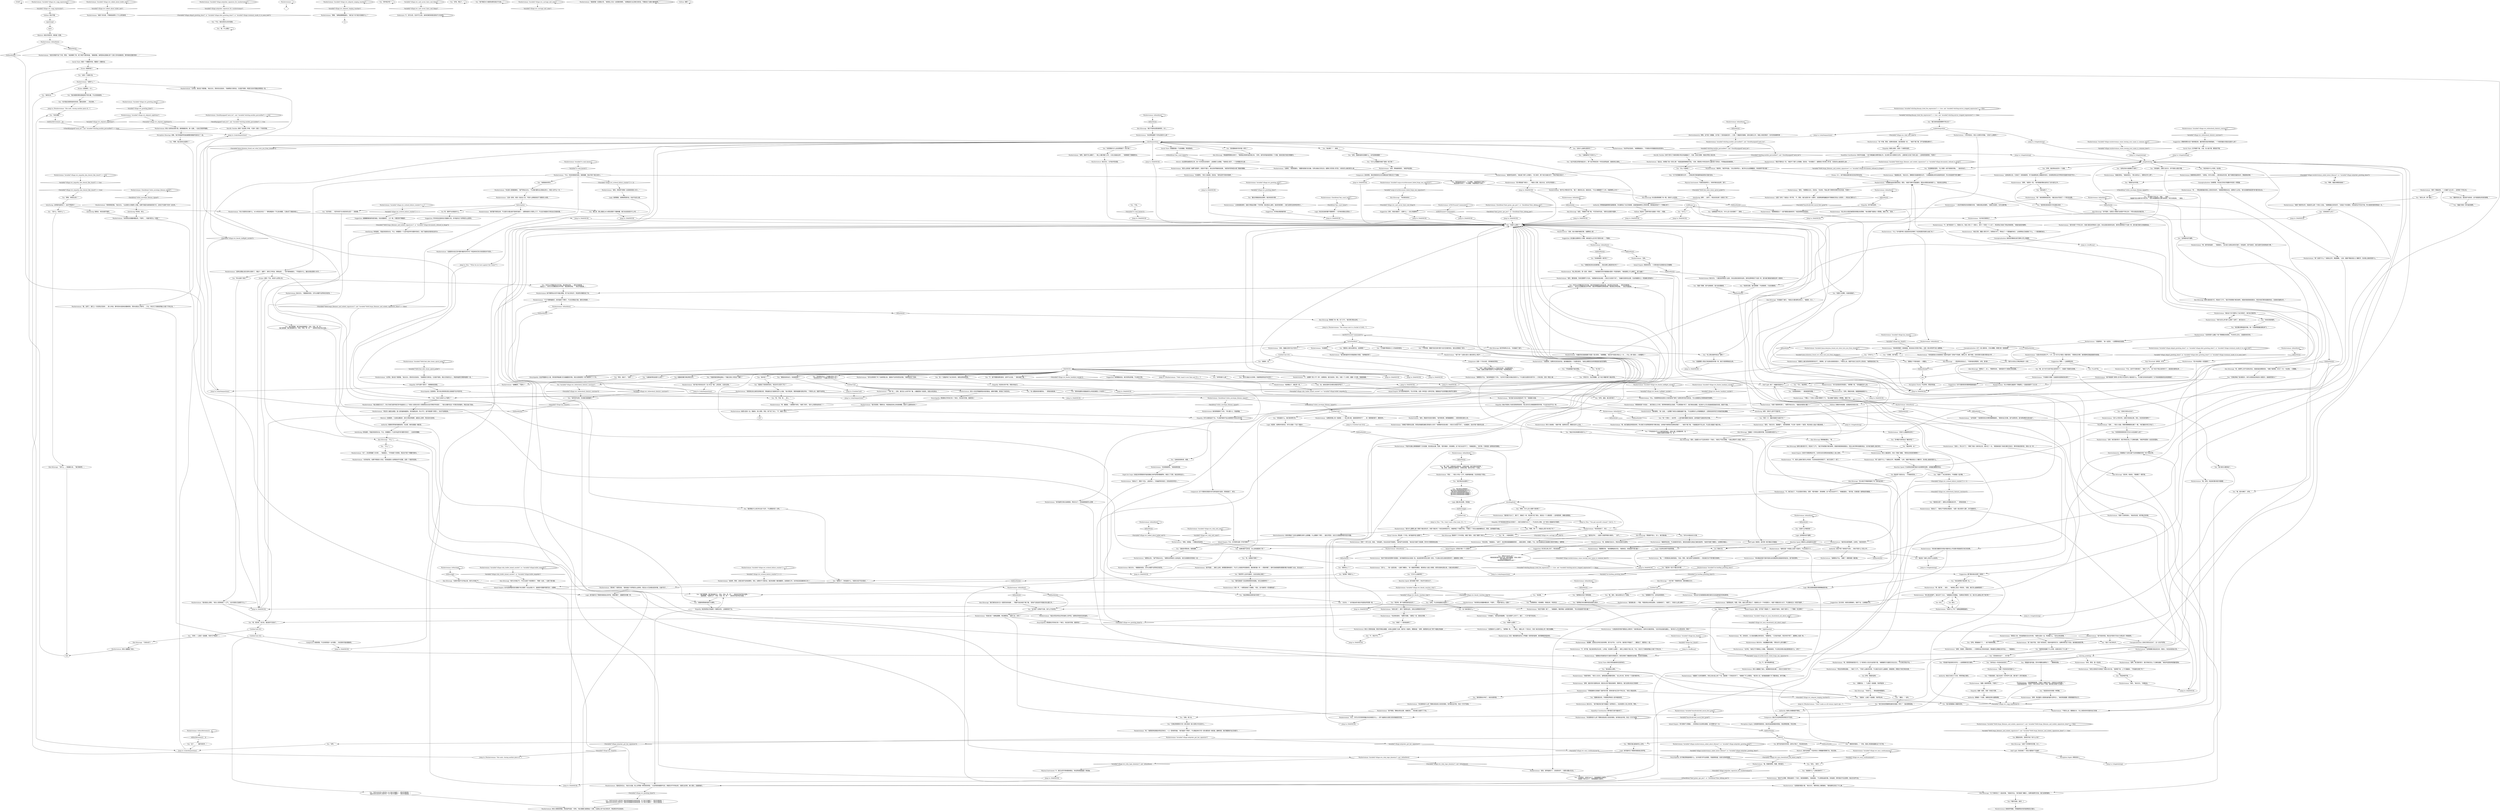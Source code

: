 # VILLAGE / WASHERWOMAN
# The Washing Woman who gives you access to the alternate sleeping location -- the shack. Includes fishing village mood and Evrart quest stuff.
# ==================================================
digraph G {
	  0 [label="START"];
	  1 [label="input"];
	  2 [label="Washerwoman: Variable[\"cargo.evrartdocument_failed_forge_one_signature\"]"];
	  3 [label="Variable[\"cargo.evrartdocument_failed_forge_one_signature\"]", shape=diamond];
	  4 [label="!(Variable[\"cargo.evrartdocument_failed_forge_one_signature\"])", shape=diamond];
	  5 [label="Jump to: [vilagehubsing]"];
	  6 [label="Logic: 在这附近甚至可能更普遍。"];
	  7 [label="Washerwoman: Variable[\"village.ww_blackc_halflight_suicide\"]"];
	  8 [label="Variable[\"village.ww_blackc_halflight_suicide\"]", shape=diamond];
	  9 [label="!(Variable[\"village.ww_blackc_halflight_suicide\"])", shape=diamond];
	  10 [label="Logic: 她可能听见了警督的锐影驶过的声音。"];
	  11 [label="Washerwoman: “你确定不要待在这里，享受加热器里温暖又舒适的火光吗？”她把破布扔进水桶——现在它已经变干净了。“在我看来，这似乎是个更好的主意……”"];
	  12 [label="Jump to: [MAINHUB]"];
	  13 [label="Washerwoman: “不，这跟那个男人*不一样*。如果是他，我们会找你。现在，你是一个人来的。就像一只乌鸦，啄着玻璃窗。”"];
	  14 [label="You: “你上周在海岸听到过广播吗？”"];
	  15 [label="Washerwoman: 一阵冷风刮过。老妇人在寒风中笑着。“还有什么事情吗？”"];
	  16 [label="You: “我们是警察。我们是滋事天王。咔哒，咔哒，砰，砰！”（用你的手指手枪对准她。）\n“我是警察，*滋事天王*。咔哒，咔哒，砰，砰！”（用你的手指手枪对准她。）"];
	  17 [label="You: “沿着海岸往下还有什么？”"];
	  18 [label="Washerwoman: “值得注意？木板道上边有个旧鱼市。不过已经关门了。”"];
	  19 [label="You: “回见。”[离开。]"];
	  20 [label="Washerwoman: “欢迎来到渔村。”她睁开双眼。“请靠近一些。我有白内障。”"];
	  21 [label="Washerwoman: “别让老太太我后悔把房间钥匙交给警察。”她从围裙下面拿出一把钥匙，递给了你。“给你。”"];
	  22 [label="Washerwoman: “战争结束之后，它变成了一家慈善医院，专门收纳那些患上弹震症的老兵，还有那些想在旧疗养院的花园里寻找安宁的人。”"];
	  23 [label="Jump to: [Washerwoman: \"She nods, rinsing another piece of...\"]"];
	  24 [label="Washerwoman: “也许吧，”她的口气平静地让人焦躁。“那挺容易的。不过现在你想从我这里得到些什么，对吗？”"];
	  25 [label="Jump to: [vilagehubsing]"];
	  26 [label="Washerwoman: “怎么，你是那种到处宣扬大计划的房地产商吗？如果你想寻找开发机会，可以去看看地之角那栋废弃的建筑。”"];
	  27 [label="You: “我脑子里有一种可能的解释。”"];
	  28 [label="Washerwoman: “挺糟糕的，不是吗？”"];
	  29 [label="Washerwoman: Variable[\"village.ww_talked_about_bullet_exit\"]"];
	  30 [label="Variable[\"village.ww_talked_about_bullet_exit\"]", shape=diamond];
	  31 [label="!(Variable[\"village.ww_talked_about_bullet_exit\"])", shape=diamond];
	  32 [label="Kim Kitsuragi: 警督停下了手中的笔。他看了看你，又看了看那个老妇人。"];
	  33 [label="You: “哈里尔·杜博阿，叫我哈里就行。”"];
	  34 [label="You: “等等，我之前来过这里吗？”"];
	  35 [label="Washerwoman: Variable[\"village.ww_ency_blackcheck_ask_about_song\"]"];
	  36 [label="Variable[\"village.ww_ency_blackcheck_ask_about_song\"]", shape=diamond];
	  37 [label="!(Variable[\"village.ww_ency_blackcheck_ask_about_song\"])", shape=diamond];
	  38 [label="Jump to: [MAINHUB]"];
	  39 [label="You: “艾弗拉特想把村子的一部分变成一家小型青少年活动中心。”"];
	  40 [label="Washerwoman: “我也是这么想的。”老妇人深深地吸了一口气。“这次克莱尔兄弟想干什么？”"];
	  41 [label="Washerwoman: “是的。莉莉恩不是唯一太容易轻信别人的人。”"];
	  42 [label="Washerwoman: “你知道是谁从交易里拿走了最多利益吗？房地产开放商，建筑公司，餐厅老板，还有克莱尔在德尔塔的会计师……”"];
	  43 [label="You: “听起来很不错。”"];
	  44 [label="Composure: 这个问题肯定是因为你马虎的姿态引起的。把背挺直了，老兄。"];
	  45 [label="You: “你听说过一件丢失的夹克吗？”"];
	  46 [label="You: “有一个酒鬼弄丢了自己的夹克，我答应把他找回来。”"];
	  47 [label="You: “我找到他的夹克了，不过很脏。你能帮我洗干净吗？”\n“我找到那件夹克了，不过很脏。你能帮我洗干净吗？”"];
	  48 [label="You: “没能及时警告他，我很抱歉。”"];
	  49 [label="Reaction Speed: 打出奶奶这张牌*就会*达到理想的效果。这是最后翻盘的机会。"];
	  50 [label="Drama: 试探一下说。说没什么好担心的。"];
	  51 [label="You: “艾弗拉特给了我5雷亚尔，他可以轻轻松松地给你15雷亚尔。或者甚至是50？”"];
	  52 [label="Empathy: 你不在那个房间了，他稍微有些宽慰。"];
	  53 [label="Jump to: [MAINHUB]"];
	  54 [label="Washerwoman: Variable[\"TASK.find_idiot_doom_spiral_jacket\"]"];
	  55 [label="Variable[\"TASK.find_idiot_doom_spiral_jacket\"]", shape=diamond];
	  56 [label="!(Variable[\"TASK.find_idiot_doom_spiral_jacket\"])", shape=diamond];
	  57 [label="Drama: 她真的信了。"];
	  58 [label="CRHUB"];
	  59 [label="You: “我猜这个不是你放的——是露比。”"];
	  60 [label="Logic: 她可能听见了警督的锐影驶过的声音，把她吵醒了，就像把你吵醒一样。"];
	  61 [label="Untitled hub"];
	  62 [label="Washerwoman: “嗯？这是干什么？”她拿出文件，眯起眼睛。“过来，我看不懂这些乱七八糟的字。告诉我上面说的是什么。”"];
	  63 [label="Jump to: [Untitled hub (03)]"];
	  64 [label="You: “到底是什么？公寓还是电气厂？”"];
	  65 [label="Washerwoman: “我哪里也不去。”她瞥了一眼那满满一桶衣服。"];
	  66 [label="Washerwoman: “现在轮到你了，先生……？”"];
	  67 [label="You: “你有新房客啦！”（拿到新家的钥匙。）"];
	  68 [label="You: “好吧，如果之后我发现什么*可疑*的东西，还会再回来的。”\n“好吧，如果之后我们发现什么*可疑*的东西，还会再回来的。”"];
	  69 [label="Washerwoman: IsKimHere()"];
	  70 [label="IsKimHere()", shape=diamond];
	  71 [label="!(IsKimHere())", shape=diamond];
	  72 [label="Washerwoman: “没事的，”她安慰着你。“重要的是我们还活着。仍然过着自己的生活。就算在‘贫穷真人秀’里，大家该怎么做还是怎么做……”"];
	  73 [label="You: “帕克斯？那是什么？”"];
	  74 [label="Washerwoman: “善意终究会耗尽。”她拉紧了脖子上的围巾。“员工离开，那个地方也被关闭了。现在早就已经没了。”"];
	  75 [label="Washerwoman: “至少那些留下来的人……”她陷入沉默，回过头去，似乎在寻找某人。"];
	  76 [label="Jump to: [vilagehubsing]"];
	  77 [label="Kim Kitsuragi: “那就要靠警察去发现了。”警督掏出熟悉的蓝色笔记本。“好吧，请尽你所能地回答每一个问题。我肯定我们有些问题要问。”"];
	  78 [label="Washerwoman: “我清理过了，像往常一样。”"];
	  79 [label="Half Light: 他妈的，她打算一枪打爆自己的脑袋。"];
	  80 [label="Washerwoman: 她把头歪向一边，看着你，陷入深思。然后，她下定了决心。“不，她是个战士。”"];
	  81 [label="Jump to: [MAINHUB]"];
	  82 [label="Washerwoman: Variable[\"village.has_shack\"]"];
	  83 [label="Variable[\"village.has_shack\"]", shape=diamond];
	  84 [label="!(Variable[\"village.has_shack\"])", shape=diamond];
	  85 [label="Washerwoman: “你问过莉莉恩了吗？在她同意之前，我根本不会考虑签名的事。”她把信封还了回来。"];
	  86 [label="You: “我改变主意了，我想让你签署这些文件。”（把信封给她。）"];
	  87 [label="Washerwoman: Variable[\"village.ww_wcheck_failure_counter\"] >= 1"];
	  88 [label="Variable[\"village.ww_wcheck_failure_counter\"] >= 1", shape=diamond];
	  89 [label="!(Variable[\"village.ww_wcheck_failure_counter\"] >= 1)", shape=diamond];
	  90 [label="Washerwoman: “不肯跟你*共舞*？这就是你找搭档的标准吗？”"];
	  91 [label="Washerwoman: “注意点你说话的口气，小子。这个村子比*某些人*要好很多。”即使有白内障，她的眼神还是能直接将你穿透。"];
	  92 [label="You: “我只是需要被人需要的感觉。”"];
	  93 [label="Kim Kitsuragi: 「你还是没说对。」"];
	  94 [label="Untitled hub (03)"];
	  95 [label="Washerwoman: Variable[\"village.netpicker_signature_for_washerwoman\"]"];
	  96 [label="Variable[\"village.netpicker_signature_for_washerwoman\"]", shape=diamond];
	  97 [label="!(Variable[\"village.netpicker_signature_for_washerwoman\"])", shape=diamond];
	  98 [label="Inland Empire: 那是你好吧。一只黑色猎犬在舔舐你自己的脚踝。"];
	  99 [label="Drama: 这是事实，大人。"];
	  100 [label="You: “这个……”（摊开你的手。）"];
	  101 [label="Washerwoman: Variable[\"village.ww_greeting_done\"]"];
	  102 [label="Variable[\"village.ww_greeting_done\"]", shape=diamond];
	  103 [label="!(Variable[\"village.ww_greeting_done\"])", shape=diamond];
	  104 [label="Inland Empire: 放松，你不是个‘新面孔’了。她指的不是你。你是个局外人。一个警察，还记得吗？"];
	  105 [label="Washerwoman: “你以为我现在在做什么，RCM的这位先生？！”硬毛刷猛地一下扎进水桶里，几滴水花飞溅到你脸上。"];
	  106 [label="You: 我不会伪造任何东西。这样太可耻了。而且是违法的。"];
	  107 [label="You: “你确定她没有去些更舒服……而且没那么潮湿的地方吗？”"];
	  108 [label="Washerwoman: “是的，很早就离开了，还有狗叫声——我想大概8点左右。”"];
	  109 [label="Jump to: [rubythequestions]"];
	  110 [label="Kim Kitsuragi: 警督皱起眉头。“唔……”"];
	  111 [label="Kim Kitsuragi: 他茫然地转过头去。“你准备好了就行。”"];
	  112 [label="You: “我需要的不多。这听起来刚刚好。”"];
	  113 [label="You: “谁，什么酒鬼？”"];
	  114 [label="Washerwoman: “你迟早会见到的。”她慢慢摇摇头。“不用很长时间就能找到这些家伙。”"];
	  115 [label="You: “我听说她是个没法控制愤怒的老酒鬼，你见过她那样吗？”"];
	  116 [label="Washerwoman: “据我所知没有，不过她喜欢听音乐。曾经还给我听过她自己做的混音带。”她用手背擦了擦额头。水滴落在地面上。"];
	  117 [label="Washerwoman: “我为什么要那么做？那是个傻瓜的名字。你是个傻瓜吗？”你还没来得及开口，她就举起了干瘦的手指。“不要在一个老太太面前嘲笑自己，警官。这样做很不体面。”"];
	  118 [label="You: “不，我不想要免费的房间，这样不太合适。”（留在褴褛飞旋。）"];
	  119 [label="You: “其实吧，那个免费的房间还在吗？”"];
	  120 [label="You: “哦，因为你瞎了，好吧。”"];
	  121 [label="You: “我也是这么想的。”"];
	  122 [label="Jump to: [rubythequestions]"];
	  123 [label="Washerwoman: “你还想知道那个可怜女孩的什么事？”"];
	  124 [label="Washerwoman: CheckEquipped(\"neck_tie\")  and  Variable[\"whirling.necktie_personified\"] == true"];
	  125 [label="CheckEquipped(\"neck_tie\")  and  Variable[\"whirling.necktie_personified\"] == true", shape=diamond];
	  126 [label="!(CheckEquipped(\"neck_tie\")  and  Variable[\"whirling.necktie_personified\"] == true)", shape=diamond];
	  127 [label="Washerwoman: Variable[\"village.has_shack\"]"];
	  128 [label="Variable[\"village.has_shack\"]", shape=diamond];
	  129 [label="!(Variable[\"village.has_shack\"])", shape=diamond];
	  130 [label="Washerwoman: “你在期待些什么呢？警察总是会陷入危险的境地。有时候也会中枪。你这一行可不容易。”"];
	  131 [label="Jump to: [MAINHUB]"];
	  132 [label="Washerwoman: “母亲曾经唱的一首摇篮曲。我也给自己的孩子唱过。这是一首古老的萨马拉儿童歌曲。”"];
	  133 [label="Interfacing: 你知道的，可能还有别的办法。不过，你需要找一个比较*私密*和*谨慎*的地方……比如你的棚屋。"];
	  134 [label="Composure: 她很顽固，不过你感觉到*一丝*犹豫……你还是有可能说服她的。"];
	  135 [label="You: “你可以从签署这些文件开始。我这里有支笔。”（把文件递给她。）\n“我说过了，‘你可以从签署这些文件开始’。我这里有支笔。”（把文件递给她。）"];
	  136 [label="You: “这只是个小房地产交易。没什么不吉利的。”"];
	  137 [label="Washerwoman: Variable[\"TASK.forge_liliennes_and_isobels_signatures\"]  or  Variable[\"village.documents_refused_to_forge\"]"];
	  138 [label="Variable[\"TASK.forge_liliennes_and_isobels_signatures\"]  or  Variable[\"village.documents_refused_to_forge\"]", shape=diamond];
	  139 [label="!(Variable[\"TASK.forge_liliennes_and_isobels_signatures\"]  or  Variable[\"village.documents_refused_to_forge\"])", shape=diamond];
	  140 [label="failureoptioz"];
	  141 [label="Suggestion: 没关系的。她现在很情绪化。继续下去，让她精疲力尽。"];
	  142 [label="You: “你应该把孩子放在第一位。”"];
	  143 [label="Washerwoman: Variable[\"village.ww_sugg_expression\"]"];
	  144 [label="Variable[\"village.ww_sugg_expression\"]", shape=diamond];
	  145 [label="!(Variable[\"village.ww_sugg_expression\"])", shape=diamond];
	  146 [label="Washerwoman: “至少你会得到一份回报吧？”"];
	  147 [label="Kim Kitsuragi: “这是个*非常棒*的问题，夫人。”"];
	  148 [label="Interfacing: 当然是伪造签名了。这还不明显吗？"];
	  149 [label="Washerwoman: “你需要检查你的事实陈述，警官。”她用干瘪的手指指着你，肥皂水滴落在她的裙子上。“我没说过这种话。”"];
	  150 [label="Untitled hub"];
	  151 [label="Kim Kitsuragi: “我可以先喘口气，今天又会是个*田径赛日*，”警督一边说，一边搓了搓大腿。"];
	  152 [label="Inland Empire: 你不是有种直觉吗，可以问问她。这是一种*孤注一掷*的手段。看看她会不会觉得露比刚好符合要求。"];
	  153 [label="Kim Kitsuragi: “是的。这就是180千瓦发动机的一个缺点。”他的口气有点骄傲。“它能让那些坏人知道，你来了。”"];
	  154 [label="Washerwoman: “没有，她大多数时候很沉默。话都憋在心里……”"];
	  155 [label="Washerwoman: “她尽量不表现出来，不过我可以看出她不是来钓鱼的——通常她喜欢小钓那么几下，不过这次她基本只待在自己的房间里。”"];
	  156 [label="You: “伊泽贝尔，你必须理解，这个地方*需要*那个建设项目。”"];
	  157 [label="Washerwoman: “我不收你的钱。把这当作是村子向RCM表达的一种善意吧。”"];
	  158 [label="You: 不要打扰她。[离开。]"];
	  159 [label="Washerwoman: “那你呢？”她转向他。“我知道这个世界是怎么运转的，而且当人们互相告发的时候，它就不灵了。”"];
	  160 [label="Washerwoman: “没什么*好说*的。这里只有匆匆过客。现在，你还有别的事吗？”"];
	  161 [label="Washerwoman: “我们拥有最多的东西就是缺少财富。”她神秘的笑了。"];
	  162 [label="Jump to: [vilagehubsing]"];
	  163 [label="You: “我是个警察，我不会惹麻烦，我只会处理麻烦。”"];
	  164 [label="Washerwoman: "];
	  165 [label="", shape=diamond];
	  166 [label="!()", shape=diamond];
	  167 [label="Jump to: [MAINHUB]"];
	  168 [label="Jump to: [MAINHUB]"];
	  169 [label="Washerwoman: Variable[\"village.ww_wcheck_failure_counter\"] >= 2"];
	  170 [label="Variable[\"village.ww_wcheck_failure_counter\"] >= 2", shape=diamond];
	  171 [label="!(Variable[\"village.ww_wcheck_failure_counter\"] >= 2)", shape=diamond];
	  172 [label="You: “他是个一本正经的家伙，不肯跟我一起共舞。”"];
	  173 [label="You: “那孩子们会怎么样？”\n“那莉莉恩的孩子会怎么样？那对双胞胎，还有小莉莉？”\n“那小莉莉会怎么样？”\n“那莉莉恩的双胞胎会怎么样？”"];
	  174 [label="You: “那*然后*呢？”"];
	  175 [label="Washerwoman: “然后……”老妇人呼出一口气。她凝视着地面，无法完成这个想法。"];
	  176 [label="Washerwoman: “好的，警官。我一定会的。”"];
	  177 [label="You: “找回丢失的东西是一种荣耀。”"];
	  178 [label="Washerwoman: 老妇人缓缓摇了摇头。她把破布扔进水桶——现在它已经变干净了。"];
	  179 [label="Interfacing: 听你的，老大。"];
	  180 [label="Washerwoman: Variable[\"village.abigail_greeting_done\"]  or  Variable[\"village.idiot_greeting_done\"]  or  Variable[\"village.rosemary_made_it_to_main_hub\"]"];
	  181 [label="Variable[\"village.abigail_greeting_done\"]  or  Variable[\"village.idiot_greeting_done\"]  or  Variable[\"village.rosemary_made_it_to_main_hub\"]", shape=diamond];
	  182 [label="!(Variable[\"village.abigail_greeting_done\"]  or  Variable[\"village.idiot_greeting_done\"]  or  Variable[\"village.rosemary_made_it_to_main_hub\"])", shape=diamond];
	  183 [label="Washerwoman: 她点点头。“根据我的经验，文件从来都不会带来任何好处。”"];
	  184 [label="Washerwoman: 她的表情柔和了许多。“所以要小心。别逞英雄。”"];
	  185 [label="Washerwoman: “嗯？这是干什么？”她拿出文件，眯起眼睛。“过来，我看不懂这些乱七八糟的字。告诉我上面说的是什么。”"];
	  186 [label="Logic: 这样根本说不通啊。"];
	  187 [label="Washerwoman: “她上周五来的。周一走的，很匆忙……”她用皱巴巴的手揉搓着水里的一件蓝色破布。“她到底惹上什么麻烦了，那个姑娘？”"];
	  188 [label="Washerwoman: “是的，要找到她，你肯定要费不少功夫。”她把破布扔进水桶——现在它已经变干净了。“你最好还是待在这里，在加热器里点上一把温暖又舒适的火……”"];
	  189 [label="Empathy: 她似乎是真心为前任房客感到担忧。她之前也见过她躲避麻烦的时候，不过这次似乎不太一样。"];
	  190 [label="Inland Empire: 往昔岁月便是黄金岁月。生命的光彩在那些匆匆赶路之人身上消失。"];
	  191 [label="Kim Kitsuragi: 他转头看向孩子们，然后叹了口气。“我们尽快把案子解决掉吧。用我的锐影联络调度台，然后叫他们帮你连接到电台。没准他们能帮点忙。”"];
	  192 [label="Washerwoman: “你请便吧。”"];
	  193 [label="You: “别误解我的意思，不过‘简陋’一般不是我的风格。”（指向你自己。）"];
	  194 [label="You: “还有谁住在这个……村子里？”"];
	  195 [label="Washerwoman: “呃，还有音乐。从大海对面飘过来的音乐。”她嘲弄到。“几天前开始的，现在吵的不得了，就算晚上也是一样。”"];
	  196 [label="You: “你还没睡？”"];
	  197 [label="Washerwoman: 她点点头，又开始冲洗衣服。"];
	  198 [label="Washerwoman: “我的建议是——不要。不要变得比你现在更老。已经够老的了。”她笑了。“你有什么烦心事吗？”"];
	  199 [label="Washerwoman: “你是个很简单的男人，”她赞许地点点头。“我就当你是有兴趣了？”"];
	  200 [label="Jump to: [Washerwoman: \"She nods, rinsing another piece of...\"]"];
	  201 [label="Interfacing: 你知道的，可能还有别的办法。不过，你需要找一个比较*私密*和*谨慎*的地方。你在飞旋旅社的房间应该可以……"];
	  202 [label="Washerwoman: CheckItem(\"kind_green_ape_pen\")  or  CheckItem(\"blue_oblong_pen\")"];
	  203 [label="CheckItem(\"kind_green_ape_pen\")  or  CheckItem(\"blue_oblong_pen\")", shape=diamond];
	  204 [label="!(CheckItem(\"kind_green_ape_pen\")  or  CheckItem(\"blue_oblong_pen\"))", shape=diamond];
	  205 [label="Washerwoman: 她点点头。“根据我的经验，文件从来都不会带来任何好处。”"];
	  206 [label="You: “我可以试试让艾弗拉特给你一点钱……”"];
	  207 [label="Washerwoman: “正直一些吧。你是一名执法人员，不是什么胖鼻涕虫手下腐败的小亲信。”"];
	  208 [label="Empathy: 你可以继续追问下去，不过我怀疑你不会从她那里打听到太多东西。"];
	  209 [label="Jump to: [MAINHUB]"];
	  210 [label="Perception (Sight): 那里没有人。"];
	  211 [label="Suggestion: 等等——让她想明白吧。"];
	  212 [label="Pain Threshold: 该死的，好冷。"];
	  213 [label="You: “我想我也见到了那帮酒鬼……”"];
	  214 [label="Kim Kitsuragi: “所以他们不再提供服务了吗？那传道书呢？”"];
	  215 [label="Suggestion: 该死，你差点就成了。这算什么——良心的谴责吗？"];
	  216 [label="Endurance: 不。你可以的。在你不行之前，身体的弹药库里还是有不少存货的。"];
	  217 [label="Perception (Sight): 在煤渣砖房屋背后，破旧的战前废墟拔地而起，宛如黑暗宫殿。风在召唤。"];
	  218 [label="Washerwoman: “滚出去，你想毁了我一天的心情！”她竖起瘦骨嶙峋的手指。“还有，那家青少年和活动中心最好是个好地方，不然我会找你麻烦的。”"];
	  219 [label="Jump to: [MAINHUB]"];
	  220 [label="Washerwoman: IsKimHere()"];
	  221 [label="IsKimHere()", shape=diamond];
	  222 [label="!(IsKimHere())", shape=diamond];
	  223 [label="Logic: 那应该是帐篷里的那群舞曲爱好者。"];
	  224 [label="You: “好吧。明白了。”"];
	  225 [label="Washerwoman: “我说过了。那是个半岛。上面没有人。只有幽灵和流浪汉。还有亲热的年轻人。”"];
	  226 [label="Washerwoman: “还有什么我能帮你的吗？”"];
	  227 [label="Untitled hub (03)"];
	  228 [label="Reaction Speed: 因为她是个瞎子，你似乎已经忘记了。"];
	  229 [label="Washerwoman: “有些东西是不会*飞*的，警官。”她张嘴笑了笑，闻了闻空气里的味道。“看看周围。谁愿意来这里做礼拜？它是三百年前建成的，那时候肯定要好很多……”"];
	  230 [label="Kim Kitsuragi: “马丁内斯发生了一起凶杀案。”他指向东边。“她可能是个嫌疑人。如果你能帮忙的话，我们会很感激的。”"];
	  231 [label="Rhetoric: 她在闪烁其词。她知道一些事。"];
	  232 [label="Washerwoman: IsHourBetween(21,  2)"];
	  233 [label="IsHourBetween(21,  2)", shape=diamond];
	  234 [label="!(IsHourBetween(21,  2))", shape=diamond];
	  235 [label="Washerwoman: “是啊。我真不怎么睡觉了。一晚上大概只睡几小时。人老之后就会这样……”她稍微搅了搅桶里的水。"];
	  236 [label="Washerwoman: “我怎么会知道？她脾气是很坏，但是并不暴力。她也没有带着枪到处跑。”她若有所思地回头看了看她的棚屋。"];
	  237 [label="You: “我好像在什么地方听过这个名字，不过跟我多说一点吧。”"];
	  238 [label="Washerwoman: “没什么……”她一边回复着，一边擦了擦额头。“有一座废弃的教堂，德洛莉丝人道主义教堂。甚至在我来这里之前，它就已经在那里了。”"];
	  239 [label="Jump to: [rubythequestions]"];
	  240 [label="Washerwoman: IsKimHere()"];
	  241 [label="IsKimHere()", shape=diamond];
	  242 [label="!(IsKimHere())", shape=diamond];
	  243 [label="Washerwoman: “哦，当然了。我们上一次在附近见到你……是12年前。那时的你也是来处理麻烦的。而你也是这么*做*的……不过，你在马丁内斯依然被认为是个不祥之兆。”"];
	  244 [label="Washerwoman: “不，我不是说你个人。而是RCM。有些人卷入了一场争斗，其中一个把另一个人杀了。然后把自己锁进了那边的柴房里，”她指向身后的建筑。"];
	  245 [label="You: “为什么？”"];
	  246 [label="You: “我们说的到底是哪种不祥之兆？”"];
	  247 [label="Suggestion: 要不要对她试试那个*表情*？"];
	  248 [label="Jump to: [MAINHUB]"];
	  249 [label="Authority: 她承认你跟她是平等的。"];
	  250 [label="Washerwoman: “没有！他们是好孩子。我引导他们走上了正确的道路。”她的声音里有一丝反抗的意味。"];
	  251 [label="Washerwoman: “呃，我想她们会长大，然后也会离开这里吧。”"];
	  252 [label="Savoir Faire: 真是一个很酷的时刻。需要说一点酷的话。"];
	  253 [label="Washerwoman: IsKimHere()"];
	  254 [label="IsKimHere()", shape=diamond];
	  255 [label="!(IsKimHere())", shape=diamond];
	  256 [label="Inland Empire: 也许这段神秘的音乐跟案子有关联呢？水仙女鲁沙卡，或者是半恶魔*阿普莎拉*，在歌唱……"];
	  257 [label="you"];
	  258 [label="Washerwoman: CheckItem(\"key_coast_home\")"];
	  259 [label="CheckItem(\"key_coast_home\")", shape=diamond];
	  260 [label="!(CheckItem(\"key_coast_home\"))", shape=diamond];
	  261 [label="Suggestion: 问问她出租房屋的事……"];
	  262 [label="You: “这是什么时候的事？”"];
	  263 [label="Kim Kitsuragi: “一枚子弹？”警督转向你，朝你微微点点头……"];
	  264 [label="Logic: 有意思。如果有时间的话，你可以调查一下这个*骚动*。"];
	  265 [label="Washerwoman: “是啊，你是的，黑暗的预兆——只想帮你自己和你的组织。帮助暴风云聚集在地平线上……”她摇摇头。"];
	  266 [label="Jump to: [Washerwoman: \"\"Don't make an old woman regret ope...\"]"];
	  267 [label="Washerwoman: Variable[\"village.ww_greeting_done\"]"];
	  268 [label="Variable[\"village.ww_greeting_done\"]", shape=diamond];
	  269 [label="!(Variable[\"village.ww_greeting_done\"])", shape=diamond];
	  270 [label="Jump to: [Untitled hub]"];
	  271 [label="Washerwoman: “我？谁也不是。只是个老洗衣妇。母亲叫我伊泽贝尔，如果你想问这个的话。我的婚后姓是莎蒂。”"];
	  272 [label="You: “我不确定RCM接受免费住宿合不合适。”"];
	  273 [label="Washerwoman: 老妇人耸耸肩。“或者不要。选择权在你。跟我也没什么关系。”"];
	  274 [label="Washerwoman: “你最好别在我家屋檐下密谋一场大革命，”她嘟囔着。“我们好不容易才挺过上一次……不过，那个房间——你想要吗？”"];
	  275 [label="Washerwoman: “随便哪天吧。”她的眼睛望向天空。“我很肯定。你到底感不感兴趣？”"];
	  276 [label="Washerwoman: “我猜她对机械和技术方面的东西很在行。甚至还修好了棚屋里的加热器，你该好好谢谢她。"];
	  277 [label="stufftosay"];
	  278 [label="You: “我*就是*不祥之兆，没错。”（继续。）\n“我就是*彻头彻尾*的不祥之兆。一直以来我都是这么跟大家说的。末日已经到来。”（继续。）"];
	  279 [label="Washerwoman: “你的想法总是翻来覆去的，不是吗……*到底*是怎么一回事？”"];
	  280 [label="Washerwoman: “这就是你对自己的*搭档*最好的评价吗？听起来你们的关系经营的并不成功。”"];
	  281 [label="You: “他们都在限制我的风格。每一个超级明星最后都会单飞。”"];
	  282 [label="Washerwoman: “是啊，他们是好孩子。我引导他们走上了正确的道路。”她的声音里有种骄傲的意味。"];
	  283 [label="You: “不是给我的。我正在进行一场*哲学*之旅，要为某个人把它取回来。”"];
	  284 [label="Washerwoman: IsKimHere()"];
	  285 [label="IsKimHere()", shape=diamond];
	  286 [label="!(IsKimHere())", shape=diamond];
	  287 [label="You: （说酷的话。）「让我们一起摇摆，鸟枪甩起来。」"];
	  288 [label="Interfacing: 我保证，肯定会很不错的。"];
	  289 [label="You: 不，我不想依靠伪造。"];
	  290 [label="Untitled hub (02)"];
	  291 [label="You: “你可以在文件上签字吗？就在弯弯曲曲的这条线这里。为了孩子们着想？”（把文件递给她。）\n“我说‘你可以在文件上签字吗？’就在弯弯曲曲的这条线这里。为了孩子们着想？”（把文件递给她。）"];
	  292 [label="Jump to: [Washerwoman: \"The woman next to a bucket of cloth...\"]"];
	  293 [label="Empathy: 他没有对你不满，而是对他自己。"];
	  294 [label="Washerwoman: Variable[\"village.washerwoman_asked_about_lilienne\"]  or  Variable[\"village.netpicker_greeting_done\"]"];
	  295 [label="Variable[\"village.washerwoman_asked_about_lilienne\"]  or  Variable[\"village.netpicker_greeting_done\"]", shape=diamond];
	  296 [label="!(Variable[\"village.washerwoman_asked_about_lilienne\"]  or  Variable[\"village.netpicker_greeting_done\"])", shape=diamond];
	  297 [label="Washerwoman: “她就在那边。”她指向码头。“黑头发的女人，倚靠在栏杆上那个。”"];
	  298 [label="Washerwoman: “这里？你吗？”她发出一阵干笑。“不，警官。我们这里只有一点硬币，还是那些醉鬼藏起来不想被他们的女人发现的——然后自己都忘记了。”"];
	  299 [label="Rhetoric: 她并没有被一个给本地大人物跑腿的警察打动。完全没有。"];
	  300 [label="Interfacing: 是啊……当然了。而且还违法呢！还是忘了吧！"];
	  301 [label="Washerwoman: “必须说，我对这个很骄傲，”她点点头，把夹克交还给你。“洗掉那些污渍的话，它还挺不错的。希望它在你手里能活得轻松一些。”"];
	  302 [label="You: “世界。”"];
	  303 [label="You: “你说得对，这地方太大了。找她就像是大海捞针。”\n“但是那个地方太大了。找她就像是大海捞针。”"];
	  304 [label="Washerwoman: Variable[\"plaza.kineema_found_out_what_tore_you_from_slumber\"]"];
	  305 [label="Variable[\"plaza.kineema_found_out_what_tore_you_from_slumber\"]", shape=diamond];
	  306 [label="!(Variable[\"plaza.kineema_found_out_what_tore_you_from_slumber\"])", shape=diamond];
	  307 [label="You: “露比的事就说到这里吧，我还有别的问题……”"];
	  308 [label="Washerwoman: 老妇人还在哼唱着那首未知的歌谣。她睁开眼睛，感觉到了你的存在。"];
	  309 [label="You: “你*确定*没听到过广播的声音？”"];
	  310 [label="Jump to: [MAINHUB]"];
	  311 [label="You: “这个渔村里有什么？”"];
	  312 [label="Washerwoman: “这是我的煤渣小镇。”她点点头，微笑的脸上满是皱纹。“我知道附近发生了什么事。”"];
	  313 [label="You: “还有什么值得注意的吗？”"];
	  314 [label="You: “你觉得她为什么会在那里留下一枚子弹？”"];
	  315 [label="You: “她有带什么技术设备吗，比如无线电之类的？”"];
	  316 [label="Visual Calculus: 那边是一个半岛。她可能是*陷入困境*了。"];
	  317 [label="Washerwoman: “那里没人用，天知道里面也没太多东西。”她把头歪向一边，考虑着什么。“你可以待在那里。”"];
	  318 [label="Washerwoman: “他是个尖锐的家伙，”她自言自语，用手拂过洗衣板。"];
	  319 [label="You: “我明白了。你知道些什么，但是你决定不告诉我们。”"];
	  320 [label="Washerwoman: “一间旧军事医院还有周围的东西。”她看向南边的建筑。“或者过去是的，在宗主国时期。”"];
	  321 [label="You: “我想我正处在重新找回自我的过程中。”"];
	  322 [label="Washerwoman: “我肯定你见过，”她点头说道，脸上还带着一种奇怪的笑容。“大自然保持着循环往复。新面孔时不时地出现，旧面孔会消失，被人遗忘。这就是我们。”"];
	  323 [label="You: “好吧，谢谢，我已经听够了。”"];
	  324 [label="Hand/Eye Coordination: 你的手在抽搐。一枚子弹隐藏在视野范围之外。还记得它滑入枪管的方式吗。上膛的枪口对准了你的心脏——这种感觉很熟悉，不是吗？"];
	  325 [label="Washerwoman: “她是个好女孩，不管她到底卷入了什么样的麻烦。”"];
	  326 [label="Washerwoman: Variable[\"village.ww_ruby_exit_seen\"]"];
	  327 [label="Variable[\"village.ww_ruby_exit_seen\"]", shape=diamond];
	  328 [label="!(Variable[\"village.ww_ruby_exit_seen\"])", shape=diamond];
	  329 [label="You: “他说的没错。我们是警察：不会惹麻烦，只会处理麻烦。”"];
	  330 [label="Washerwoman: “很抱歉，这里没太多地方给你停車。房子也不多。人也不多。我的孩子早就走了……赚钱去了，跟其他人一起。”"];
	  331 [label="Washerwoman: Variable[\"village.ww_ency_southsamaran\"]"];
	  332 [label="Variable[\"village.ww_ency_southsamaran\"]", shape=diamond];
	  333 [label="!(Variable[\"village.ww_ency_southsamaran\"])", shape=diamond];
	  334 [label="Washerwoman: “我看见上面已经有莉莉恩的名字了。啧啧啧。这个女孩太容易轻信别人。不管怎么说，我是不会在工会文件上签名的。”她把信封还给了你。"];
	  335 [label="Washerwoman: “‘臣服黑夜’，”她一边回复，一边慢慢地前后摇晃。"];
	  336 [label="Washerwoman: Variable[\"whirling.klaasje_tried_the_expression\"] == true  and  Variable[\"whirling.mirror_stopped_expression\"] == false"];
	  337 [label="Variable[\"whirling.klaasje_tried_the_expression\"] == true  and  Variable[\"whirling.mirror_stopped_expression\"] == false", shape=diamond];
	  338 [label="!(Variable[\"whirling.klaasje_tried_the_expression\"] == true  and  Variable[\"whirling.mirror_stopped_expression\"] == false)", shape=diamond];
	  339 [label="Washerwoman: “你说‘会怎么样’是什么意思？当然了，她们会长大……”"];
	  340 [label="You: “他们没有变得像那些垂死的酒鬼一样吗？”（指向那群酒鬼。）"];
	  341 [label="Washerwoman: “对你有好处。如果不帮助别人的话，也别指望别人会帮助你作为回报。这是一个很好的安排。”"];
	  342 [label="You: “你租了一个房间给她吗？”"];
	  343 [label="Reaction Speed: 那她怎么会知道你在这里？"];
	  344 [label="Composure: 她似乎对这种突然的转折并不惊讶。"];
	  345 [label="Jump to: [MAINHUB]"];
	  346 [label="Perception (Taste): 不出所料。肥皂的味道。"];
	  347 [label="You: “不，现在不行。”"];
	  348 [label="Washerwoman: “之前她遇到麻烦，或者只想独自清静一下的时候，我也是这么做的。我说的很清楚——我们这里欢迎各种各样的人。”"];
	  349 [label="Washerwoman: “是的，那就听听别的问题吧。”她环顾四周，春雪缓缓飘落——轻轻地落在渔村上空。"];
	  350 [label="You: “这就跟那人把自己锁进柴房的时候一样。我们只是想帮她走出来。”"];
	  351 [label="Washerwoman: “广播？哈——没有，我们这儿从来不听广播。小棚屋里有个收音机，但是从来没用过。”"];
	  352 [label="You: “就这样吧，金？”"];
	  353 [label="Washerwoman: “我这对耳朵听到过所有海岸上的声音。如果有异响肯定会知道的。”"];
	  354 [label="You: “我感觉你隐瞒了什么东西。这里还发生了什么事？”"];
	  355 [label="Authority: 谁也不是？她有些不对劲……绝对不是什么‘无名小卒’。"];
	  356 [label="You: “呃，如果我不想呢？”"];
	  357 [label="Washerwoman: “我的耳朵很灵敏啊。过来吧。”她向你招手。"];
	  358 [label="Washerwoman: “我想我会的，哈里。哎呀，就这么脱口而出了。我曾经认识一个叫哈里的人。他是个很强壮的小伙子，不过像块石头一样闷不做声。”"];
	  359 [label="You: “医院怎么了？”"];
	  360 [label="Kim Kitsuragi: “那我倒不担心，夫人。我们很执着。”"];
	  361 [label="You: “双重荣誉警督哈里尔·杜博阿。”"];
	  362 [label="Washerwoman: “不，你不是。我之前在附近见过你。12年前。你没惹什么麻烦——事实上你挺乐于助人的。不过，你在马丁内斯依然被认为是个不祥之兆。”"];
	  363 [label="Washerwoman: “啊，看看我，一直喋喋不休的。”她挥了挥手。“是什么风把你给吹来了？”"];
	  364 [label="Washerwoman: “我不相信。警察出现在这里，收集签名——绝对跟工会脱不了干系。”"];
	  365 [label="Washerwoman: “不过，听到你搭档的消息，我很抱歉。他似乎是个很正派的人。”"];
	  366 [label="Authority: 她自己也有几个头衔。荣誉领袖之类的。"];
	  367 [label="Washerwoman: “哦，好吧，听起来好像*真的*很重要……”"];
	  368 [label="You: （撒谎。）“会的。”"];
	  369 [label="You: 「没什么。你说什么？」"];
	  370 [label="You: 好吧，那就伪造吧。"];
	  371 [label="Untitled hub"];
	  372 [label="Kim Kitsuragi: ……然后转向洗衣女工。“不是你放在那里的，对吧。是*她*。”"];
	  373 [label="Washerwoman: “我说过了，”她的口气变得尖锐起来，“这是一首古老的*儿歌*。你不用喜欢它。”"];
	  374 [label="Washerwoman: CheckItem(\"white_envelope_lilienne_signed\")"];
	  375 [label="CheckItem(\"white_envelope_lilienne_signed\")", shape=diamond];
	  376 [label="!(CheckItem(\"white_envelope_lilienne_signed\"))", shape=diamond];
	  377 [label="Washerwoman: “是的，”她慢慢点点头，回复到。“你去吧。不能让那个胖胖的克莱尔先生失望，不是吗？”"];
	  378 [label="Encyclopedia: 这是真的。她只说过莉莉恩没签之前她是不会*考虑*的。"];
	  379 [label="Washerwoman: Variable[\"village.ww_empathy_kim_doesnt_like_shack\"] == true"];
	  380 [label="Variable[\"village.ww_empathy_kim_doesnt_like_shack\"] == true", shape=diamond];
	  381 [label="!(Variable[\"village.ww_empathy_kim_doesnt_like_shack\"] == true)", shape=diamond];
	  382 [label="Volition: 他会吗？这种环境只会激发一件事——喝酒。"];
	  383 [label="Jump to: [MAINHUB]"];
	  384 [label="Jump to: [Washerwoman: \"\"Well, hand it over then and I'll s...\"]"];
	  385 [label="You: “有人要我来找你要签名。”（把信封递给她。）"];
	  386 [label="You: “这条信息很有用，谢谢。”"];
	  387 [label="You: “打电话给你*不小心*收听到的电台，你的心情一定很激动吧，金。”\n“准备好迎接你的英雄了吗，金？”"];
	  388 [label="shackingithub"];
	  389 [label="Empathy: 她没有把自己知道的一切都告诉你。让她继续说下去。"];
	  390 [label="Washerwoman: “你挺厉害的。”老妇人点点头，能明显看出尊重的意味。“这么多头衔。其中有一个还挺*麻烦*的。”"];
	  391 [label="Washerwoman: “那还不算失去一切，”她抚平了裙子上的褶皱，回复到。“你也看到了，就算是在‘贫穷真人秀’里，大家该怎么做还是怎么做……”"];
	  392 [label="Washerwoman: Variable[\"village.ww_blackc_handeye_suicide\"]"];
	  393 [label="Variable[\"village.ww_blackc_handeye_suicide\"]", shape=diamond];
	  394 [label="!(Variable[\"village.ww_blackc_handeye_suicide\"])", shape=diamond];
	  395 [label="You: “我还有一些关于露比的问题……”"];
	  396 [label="Washerwoman: IsKimHere()"];
	  397 [label="IsKimHere()", shape=diamond];
	  398 [label="!(IsKimHere())", shape=diamond];
	  399 [label="Washerwoman: Variable[\"village.ww_altgreet_singing_reaction\"]"];
	  400 [label="Variable[\"village.ww_altgreet_singing_reaction\"]", shape=diamond];
	  401 [label="!(Variable[\"village.ww_altgreet_singing_reaction\"])", shape=diamond];
	  402 [label="You: “没时间开玩笑。你没看见我很痛吗？”"];
	  403 [label="Washerwoman: Variable[\"village.ww_whitecheck_rhetoric_convince\"]"];
	  404 [label="Variable[\"village.ww_whitecheck_rhetoric_convince\"]", shape=diamond];
	  405 [label="!(Variable[\"village.ww_whitecheck_rhetoric_convince\"])", shape=diamond];
	  406 [label="Suggestion: 听你说话对她来说才是最有力的。你*知道*这个世界是怎么运转的。"];
	  407 [label="Suggestion: 也许只要用恳求的眼神看着她就好？"];
	  408 [label="Washerwoman: “骨头里全是潮气，我也活不了太久。”她看着自己的膝盖。“如果他们想冒险一试，我又怎么能阻止得了他们呢？”"];
	  409 [label="signitsingit"];
	  410 [label="Electrochemistry: 冒着跟这个丑老太婆产生肉体接触的风险？饶了你自己吧。"];
	  411 [label="You: “他们现在在这里吗？”"];
	  412 [label="Half Light: 你说动她了！现在只要落井下石就好……"];
	  413 [label="missing_jacketing"];
	  414 [label="Conceptualization: 在她那里，失去自己的名字就像中年危机一样普通。"];
	  415 [label="Shivers: 在这里和加姆洛克之间，是一片灰色的古树海洋，上面满是工业煤烟。下面有些小房子，一个杂草蔓生的公园……"];
	  416 [label="Logic: 露比来过这里。你知道。"];
	  417 [label="Washerwoman: “莉莉恩很坚强。”她点点头。“比这里的大多数男人坚强。如果不是因为她和她的孩子们，这地方不会剩下任何一丝生机。”"];
	  418 [label="Washerwoman: “你的想法总是翻来覆去的，不是吗……*到底*是怎么一回事？”"];
	  419 [label="Jump to: [MAINHUB]"];
	  420 [label="Washerwoman: IsKimHere()"];
	  421 [label="IsKimHere()", shape=diamond];
	  422 [label="!(IsKimHere())", shape=diamond];
	  423 [label="Empathy: 他不喜欢这样。"];
	  424 [label="Washerwoman: IsMorning()"];
	  425 [label="IsMorning()", shape=diamond];
	  426 [label="!(IsMorning())", shape=diamond];
	  427 [label="Savoir Faire: 你需要调查一下这些棚屋。特别是她的。"];
	  428 [label="You: “你说她是周一离开的？”"];
	  429 [label="You: “她这次有没有跟你说些什么？”"];
	  430 [label="Jump to: [MAINHUB]"];
	  431 [label="Encyclopedia: 当瓦萨裔康米主义者、革命家伊格纳斯·尼尔森藏匿的时候，他在北部高原的一间小屋里待了十个月。"];
	  432 [label="You: “再见，我走了。”[离开。]"];
	  433 [label="You: “你在附近见过一个叫露比的女人吗？”\n“你在附近见过一个叫露比的红发女人吗？”"];
	  434 [label="You: “为什么你棚屋的地板下面有一枚子弹？”"];
	  435 [label="Washerwoman: “‘这件屁事？’”她用那双有白内障的眼睛看着你，“那是你自己的事，我不会帮你的，因为那张嘴实在是太脏了。”"];
	  436 [label="Kim Kitsuragi: “呃，如果早上你不在旅社的话，还能知道去哪里找你。”他看了看周围，补充了一句：“在这里。一间棚屋。”"];
	  437 [label="You: “这样根本说不通啊。”"];
	  438 [label="You: “也许我应该保持迷失的状态。搬到这里来……完全消失。”"];
	  439 [label="Washerwoman: 她点点头，抬起朦胧的双眼。“那你对什么感兴趣呢？”"];
	  440 [label="Washerwoman: “现在看起来很*可疑*的家伙会在教堂附近鬼鬼祟祟地走动。我不喜欢那样。”"];
	  441 [label="You: “谁会想跑到这里的鱼市来呢？”"];
	  442 [label="Jump to: [MAINHUB]"];
	  443 [label="You: “她怎么样，那个露比？”"];
	  444 [label="You: “这是一个逃离计划。”"];
	  445 [label="Jump to: [rubythequestions]"];
	  446 [label="makehubsprettier"];
	  447 [label="Washerwoman: “哦，普通的那种。暗潮，黑色猎犬。”"];
	  448 [label="Encyclopedia: 那首歌名字的地方有一个缺口。你应该问问她，就是现在！"];
	  449 [label="You: “呃，不是。是……别人。”"];
	  450 [label="You: “所以这是个测试？”"];
	  451 [label="You: “你得聪明点，阅读细则，深谋远虑，寻找机会……”"];
	  452 [label="You: “哦。好吧，如果改变主意的话，记得告诉我。我们先聊点别的吧。”\n“哦。好吧，如果改变主意的话，记得告诉我。我们在寻找一个逃犯。”"];
	  453 [label="Kim Kitsuragi: “我明白了，夫人。”警督转向你。“我希望你不介意我们四处看看。”"];
	  454 [label="You: “不会。”"];
	  456 [label="Physical Instrument: 不是轻言放弃的人。你有时候也会这样，孩子。"];
	  457 [label="Washerwoman: “呵……”那张满是皱纹的脸上没有任何动作。“我倒是想看他试试。如果有什么的话，*我*会用建筑噪音把*他*强行赶出去。”"];
	  458 [label="Washerwoman: Variable[\"village.washerwoman_conze_loosing_your_name_is_common_here\"]"];
	  459 [label="Variable[\"village.washerwoman_conze_loosing_your_name_is_common_here\"]", shape=diamond];
	  460 [label="!(Variable[\"village.washerwoman_conze_loosing_your_name_is_common_here\"])", shape=diamond];
	  461 [label="Drama: 大人，她不相信这里的情况还有好转的余地。"];
	  462 [label="Jump to: [MAINHUB]"];
	  463 [label="Washerwoman: IsKimHere()"];
	  464 [label="IsKimHere()", shape=diamond];
	  465 [label="!(IsKimHere())", shape=diamond];
	  466 [label="Jump to: [MAINHUB]"];
	  467 [label="Washerwoman: “没有。”"];
	  468 [label="Kim Kitsuragi: “她最后一次待在这里的时候，有没有跟你说些什么？”"];
	  469 [label="Washerwoman: IsTHCPresent(\"communist\")"];
	  470 [label="IsTHCPresent(\"communist\")", shape=diamond];
	  471 [label="!(IsTHCPresent(\"communist\"))", shape=diamond];
	  472 [label="Washerwoman: 坐在一桶衣服旁边的女人哼唱着一段奇怪的旋律。她的眼睛是闭起来的。"];
	  473 [label="Conceptualization: 这地方穷的太生动了，这一点也不好笑。"];
	  474 [label="You: “等等，等一下，你就这么把它*给*我了吗？”"];
	  475 [label="You: “再问一次：我能*直接住*这屋子吗？”"];
	  476 [label="Washerwoman: 扑通一声，一块肥皂掉进了水桶里。“现在，这片海岸的一切你都知道了。”"];
	  477 [label="Washerwoman: “完全没有。”她摇摇头。“当然了，她对那些瓶瓶罐罐很熟悉……她挺合群的，你懂的。不过，我只知道她会在海滩看日落的时候喝上一罐啤酒……”"];
	  478 [label="Washerwoman: “你的父母肯定为你制定了很宏大的计划。”她停顿下来，上下打量着你。“不知道你合格了吗？”"];
	  479 [label="Jump to: [MAINHUB]"];
	  480 [label="Washerwoman: “因为你是个*不祥之兆*。但是只要没有带枪的人追你，你在这里还是受欢迎的。甚至在那种情况下也是一样，因为我们渔村从来就是如此。”"];
	  481 [label="Washerwoman: IsKimHere()"];
	  482 [label="IsKimHere()", shape=diamond];
	  483 [label="!(IsKimHere())", shape=diamond];
	  484 [label="Jump to: [stufftosay]"];
	  485 [label="Washerwoman: “我们的房客，警察先生。希望海浪没有让你彻夜难眠。我有什么能帮你的吗？”"];
	  486 [label="Jump to: [MAINHUB]"];
	  487 [label="You: “你哼的是什么歌？”"];
	  488 [label="You: “我拿到了莉莉恩的签名。现在你可以签字了吗？”"];
	  489 [label="Washerwoman: “是啊，就连*我*也看得出来。我告诉过你不要自找麻烦，警察先生。我们这里也有自己的麻烦……”"];
	  490 [label="Washerwoman: Variable[\"tc.rank_known\"]"];
	  491 [label="Variable[\"tc.rank_known\"]", shape=diamond];
	  492 [label="!(Variable[\"tc.rank_known\"])", shape=diamond];
	  493 [label="Washerwoman: “什么？你*免费*帮人找回丢失的衣物吗？你没有更好的事可以做了吗？”"];
	  494 [label="Variable[\"village.ww_said_savoir_faire_cool_thing\"]"];
	  495 [label="Variable[\"village.ww_said_savoir_faire_cool_thing\"]", shape=diamond];
	  496 [label="!(Variable[\"village.ww_said_savoir_faire_cool_thing\"])", shape=diamond];
	  497 [label="You: 「好吧——让我们一起摇摆，鸟枪*们*甩起来！」"];
	  498 [label="You: “你可以从签署这些文件开始。就在弯弯曲曲的这条线这里。我这里正好有支笔。”（把文件递给她。）\n“我说过了，‘你可以从签署这些文件开始’。就在弯弯曲曲的这条线这里。我这里正好有支笔。”（把文件递给她。）"];
	  499 [label="Washerwoman: Variable[\"boardwalk.feld_mural_first_greet\"]"];
	  500 [label="Variable[\"boardwalk.feld_mural_first_greet\"]", shape=diamond];
	  501 [label="!(Variable[\"boardwalk.feld_mural_first_greet\"])", shape=diamond];
	  502 [label="Savoir Faire: 在手推車下面，小船，在小盒子里。要找到不难。"];
	  503 [label="Inland Empire: 不过，你*觉得*这是一件*好*事吗？"];
	  504 [label="Jump to: [MAINHUB]"];
	  505 [label="You: “等等，你答应过的！”"];
	  506 [label="Jump to: [MAINHUB]"];
	  507 [label="Washerwoman: “你请便吧，”老妇人耸耸肩，回复到。“耐性显然不是你的强项。”"];
	  508 [label="Washerwoman: Variable[\"village.ruby_bullet_inland_suicide\"]  or  Variable[\"village.bullet_empathy\"]"];
	  509 [label="Variable[\"village.ruby_bullet_inland_suicide\"]  or  Variable[\"village.bullet_empathy\"]", shape=diamond];
	  510 [label="!(Variable[\"village.ruby_bullet_inland_suicide\"]  or  Variable[\"village.bullet_empathy\"])", shape=diamond];
	  511 [label="You: “还有别的什么吗？”"];
	  512 [label="Suggestion: 这位露比会跟老妇人闲聊。她知道怎么应付村子里的长者——不像你。"];
	  513 [label="You: “你是什么意思？”"];
	  514 [label="MAINHUB"];
	  515 [label="Kim Kitsuragi: “你准备好了就行。”他扭过头看向那名老妇人。“谢谢你，夫人。”"];
	  516 [label="Jump to: [MAINHUB]"];
	  517 [label="You: “要是有人留在这里的话，会是哪里？”"];
	  518 [label="You: （点点头。）“这可能会成为我白手起家自传的第一章。”"];
	  519 [label="Washerwoman: “没有人，所以关门了。”停顿了很长一段时间之后，她补充了一句，“那里曾经是个热闹又繁忙的地方，那时的我还很年轻，其他人也一样……”"];
	  520 [label="You: “该死，我就知道你在隐瞒什么。这件屁事很重要！”"];
	  521 [label="Washerwoman: “我不知道……海岸上边吧。她想要安静地离开，不过门上铰链的声音很刺耳，像发情的猫一样——把我吵醒了。我听见她穿着那双重重的靴子匆匆跑了出去，往北边去了。”"];
	  522 [label="Washerwoman: “啧啧。别害羞。一切都会好起来的。”"];
	  523 [label="Washerwoman: Variable[\"village.ww_carriage_exit_seen\"]"];
	  524 [label="Variable[\"village.ww_carriage_exit_seen\"]", shape=diamond];
	  525 [label="!(Variable[\"village.ww_carriage_exit_seen\"])", shape=diamond];
	  526 [label="You: “我的名字叫……拉斐尔·安普罗修斯·库斯托。”（叹气。）"];
	  527 [label="You: “我忘了自己的名字。”"];
	  528 [label="You: “有一个家伙——加尔特——让我*每晚*都要付钱给他，这样我就不会被冻死在外面。”"];
	  529 [label="Jump to: [MAINHUB]"];
	  530 [label="Washerwoman: “是啊，”她莞尔一笑。“有时候我好像也迷失在了这片虚无之中。”"];
	  531 [label="Washerwoman: “现在这片区域里都是纵横交错的无名街道和临时的焦渣砖房。"];
	  532 [label="You: “我对城里的那些酒鬼真的不感兴趣，不过还是谢谢你。”"];
	  533 [label="Jump to: [rubythequestions]"];
	  534 [label="You: “我们是警察，我们是来搞事情的。咔哒，咔哒，砰，砰！”\n“我们是警察。我们是滋事天王。咔哒，咔哒，砰，砰！”（用你的手指手枪对准她。）"];
	  535 [label="Washerwoman: “警察贿赂民众？一般不都是反着来的吗？”她没有等待你的回应。"];
	  536 [label="Washerwoman: “你只会找到贫穷和遗忘。”她咧嘴一笑。“你的威胁没什么用。”"];
	  537 [label="Washerwoman: “这种论调我之前已经听过很多了。‘建这个，盖那个，新的工作机会，新鲜血液……’”她不屑地摇摇头。“不知道为什么，最后总是这里的人吃亏。”"];
	  538 [label="You: “他没事。”"];
	  539 [label="You: “我已经见过莉莉恩了。”\n“我已经见过莉莉恩和她的孩子们了。”\n“我已经见过莉莉恩和她的女儿了。”\n“我已经见过莉莉恩和那对双胞胎了。”\n“我已经见过莉莉恩和那对双胞胎了。”"];
	  540 [label="Washerwoman: “没有……”老妇人说道，阴郁的眼睛朝旁边瞥了一眼。“他们搬到市郊工作去了。”"];
	  541 [label="Washerwoman: IsKimHere()"];
	  542 [label="IsKimHere()", shape=diamond];
	  543 [label="!(IsKimHere())", shape=diamond];
	  544 [label="Washerwoman: “走了，还在那里藏了点东西……”她摇摇头。“平时她是个好房客。而且也不是个*愚蠢*的家伙。”"];
	  545 [label="Kim Kitsuragi: 「你说什么。」警佐疑惑地看着你。"];
	  546 [label="Kim Kitsuragi: 「什么？」"];
	  547 [label="Washerwoman: Variable[\"TASK.forge_liliennes_and_isobels_signatures\"]  and  Variable[\"TASK.forge_liliennes_and_isobels_signatures_done\"] == false"];
	  548 [label="Variable[\"TASK.forge_liliennes_and_isobels_signatures\"]  and  Variable[\"TASK.forge_liliennes_and_isobels_signatures_done\"] == false", shape=diamond];
	  549 [label="!(Variable[\"TASK.forge_liliennes_and_isobels_signatures\"]  and  Variable[\"TASK.forge_liliennes_and_isobels_signatures_done\"] == false)", shape=diamond];
	  550 [label="Suggestion: 她想跟她说话，她们经常这样做。不过她在沉思。"];
	  551 [label="You: “关于你签署的那份文件……艾弗拉特打算用建筑噪音把你们强行赶走。”"];
	  552 [label="Washerwoman: “我指挥着一支酒鬼大军。”她的脸上闪过一丝狡黠的微笑。“如果能指引出正确方向的话，不要低估了这股力量的影响。”"];
	  553 [label="Jump to: [MAINHUB]"];
	  554 [label="Electrochemistry: 嗯嗯。这不是一间棚屋，也不是一个房间或者住所——它是一个螺旋形的楼梯，消失在极乐之中。地板上有些空瓶子，也许还有条喇叭裤……"];
	  555 [label="Kim Kitsuragi: 你注意到警督瞥了你一眼，但他什么也没说。"];
	  556 [label="Volition: 哦耶！"];
	  557 [label="Physical Instrument: 不，我们必须不停地跑来跑去。待在原地简直就是一种折磨。"];
	  558 [label="You: “金，她肯定是听见你那台锐影的声音了。”"];
	  559 [label="Jump to: [rubythequestions]"];
	  560 [label="Untitled hub"];
	  561 [label="Washerwoman: “没有，我最近没有*见过*任何人。”"];
	  562 [label="You: “这才叫真正好客的瑞瓦肖人。那个加尔特肯定有一半的吉皮特血统，或者别的之类的。”"];
	  563 [label="Washerwoman: “去教堂的路上有一些废墟——一栋公寓大楼，或者是某种电气厂……有一堆倒塌的房子，都是空的。”"];
	  564 [label="You: “你知道的，这跟工会无关。你不用担心报复问题。”"];
	  565 [label="You: “这地方穷的太生动了。”"];
	  566 [label="Perception (Hearing): 夜晚，电灯的嗡嗡声和海浪缓慢的隆隆声混杂在了一起。"];
	  567 [label="Washerwoman: “不要让一个老妇人后悔为警察开了门。”她从围裙下面拿出一把钥匙，递给了你。"];
	  568 [label="Washerwoman: Variable[\"village.ww_blackc_reaction_ruby\"]"];
	  569 [label="Variable[\"village.ww_blackc_reaction_ruby\"]", shape=diamond];
	  570 [label="!(Variable[\"village.ww_blackc_reaction_ruby\"])", shape=diamond];
	  571 [label="Washerwoman: “哦？”她的表情有些好奇。“最近这似乎变成了一个常见的话题。”"];
	  572 [label="Jump to: [vilagehubsing]"];
	  573 [label="Washerwoman: “然后还有那些酒鬼……”她叹了口气。“不是什么美妙的风景，不过我们也没什么能做的。家就是家，即便对于他们来说也是。”"];
	  574 [label="Washerwoman: “是吗？那就说吧。”一只海鸥飞过头顶——显然是个不祥之兆。"];
	  575 [label="You: “重新考虑之后，我还是不说的好。这不是我想去考虑的事情。”"];
	  576 [label="Washerwoman: 沉默了一阵子之后，她说，“你知道吗，你永远也找不到她的。”她的语气没有恶意。“她对这片海岸了如指掌。而*你*才刚刚来到这里。”"];
	  577 [label="Horrific Necktie: 麻烦？说出第二件事，*兄弟*！展示一下你的风格。"];
	  578 [label="Washerwoman: “他在沉思，需要人帮忙开门。你帮他打开门，带他去了一个更隐蔽的地方，让他想想自己到底做了什么。一个更安静的地方。”"];
	  579 [label="Washerwoman: “警察。”她眯起眼睛看着你。“我们这个村子能为你做些什么？”"];
	  580 [label="You: “我猜你是对的。毕竟那些带枪的人是冲着我来的。”"];
	  581 [label="Washerwoman: 她点点头。“我不确定他们是不是最后一批带枪的人。总会有更多人找上你们的，警官。”"];
	  582 [label="You: “没错，是工会。”"];
	  583 [label="You: “你对工会有什么不满吗？”"];
	  584 [label="You: “要么签，要么我就让RCM把这里搅个天翻地覆。我们总会找到些*什么*的……”"];
	  585 [label="Suggestion: 就像雕塑着海岸线的海浪，你会说服她的。一点一滴。只要坚持不懈就好。"];
	  586 [label="Washerwoman: “你说什么了吗？”她眯起眼睛看着你。"];
	  587 [label="Jump to: [MAINHUB]"];
	  588 [label="Washerwoman: “你在期待些什么呢？警察总是会陷入危险的境地。有时候也会中枪。你这一行可不容易。”"];
	  589 [label="Washerwoman: “失去家人是很困难的，”她严肃地点点头。“不过我们都失去过很亲近的人，有些人还不止一次。”"];
	  590 [label="Washerwoman: “*留下来*？这里大部分人都在想怎么*离开*……”"];
	  591 [label="Electrochemistry: 说的好像这个丑老太婆懂得分辨什么是愚蠢，什么是酷吗？拜托……就名字而言，龙舌兰日落是那种很*危险*的酷。"];
	  592 [label="You: “我只是忘记要奖励了。”"];
	  593 [label="Washerwoman: “是啊，取衣服的人是我知道的最*光荣*的人。”她的笑容就像一把刚刚磨好的尖刀。"];
	  594 [label="Logic: 她想看看，如果她愿意的话，你会不会这么做。"];
	  595 [label="Washerwoman: IsKimHere()"];
	  596 [label="IsKimHere()", shape=diamond];
	  597 [label="!(IsKimHere())", shape=diamond];
	  598 [label="Jump to: [MAINHUB]"];
	  599 [label="Washerwoman: “好吧，那就交给我，我看看我能做些什么……”"];
	  600 [label="You: “我可以抽出30分钟来，你能帮我清洗这件夹克吗？”"];
	  601 [label="Washerwoman: IsKimHere()"];
	  602 [label="IsKimHere()", shape=diamond];
	  603 [label="!(IsKimHere())", shape=diamond];
	  604 [label="Jump to: [You: \"\"No, I don't want a free room, it's...\"]"];
	  605 [label="You: “那你知道那对双胞胎是怎么听到狂飙怪人.FM的吗？”"];
	  606 [label="Kim Kitsuragi: 他转头看向孩子们，然后叹了口气。“我们尽快把案子解决掉吧。用我的锐影联络调度台，然后让他们帮你连接到电台。也许他们能帮上我们的忙。”"];
	  607 [label="Washerwoman: “也就是说，如果你在找住处的话，我的棚屋里有一个免费的房间。”她用沾满肥皂泡沫的拇指指向身后的建筑。"];
	  608 [label="Washerwoman: “哈！”她把纸举到离脸非常近的地方，一心一意地研究着。“我可能是个半瞎子，不过看起来村子的一部分要变成一条街道。最棒的是，我们需要离开自己的房子。”"];
	  609 [label="Washerwoman: “是的。”她点点头，看着棚户。“房间很简陋，不过有一张床和一个屋顶。附近有些人连这个都没有呢。”"];
	  610 [label="Washerwoman: IsKimHere()"];
	  611 [label="IsKimHere()", shape=diamond];
	  612 [label="!(IsKimHere())", shape=diamond];
	  613 [label="Washerwoman: “啊，我早该知道的……”她摇摇头。“这又是工会惹出来的烂摊子。你知道吗，我不怕他们。我们这里可没有害怕的习惯。”"];
	  614 [label="Washerwoman: 她继续哼唱着，伴随着那段未知的旋律前后点着头。"];
	  615 [label="Jump to: [MAINHUB]"];
	  616 [label="Washerwoman: “这里基本什么也算不上。”她咧嘴一笑。“一个缺口。地图上的一个空白点，只是一条无名街道上的一堆无名棚屋。”"];
	  617 [label="Jump to: [vilagehubsing]"];
	  618 [label="Jump to: [vilagehubsing]"];
	  619 [label="Washerwoman: “那里曾经是个补给站……我们是这么认为的。把货物和弹药运过海湾。不过那里被卡死了。我们想进去看看，有没有什么可以卖或者是回收的东西，但是不可能。”"];
	  620 [label="Composure: 没有愤怒。漫长而艰苦的生活已经教会她不要在压力下屈服。"];
	  621 [label="Washerwoman: “逃离什么？”"];
	  622 [label="Washerwoman: IsKimHere()"];
	  623 [label="IsKimHere()", shape=diamond];
	  624 [label="!(IsKimHere())", shape=diamond];
	  625 [label="Encyclopedia: 你不确定那段旋律是什么，也许来源于萨马拉南部，可能是希依盖（也称为杏味附属国。）"];
	  626 [label="Kim Kitsuragi: “我们不是来这里找麻烦的，夫人。”"];
	  627 [label="You: “如果我是不祥之兆，为什么没人告诉我呢？”（继续。）"];
	  628 [label="nighttimehub"];
	  629 [label="Washerwoman: 老妇人默默煎熬着，然后低声说道：“好吧。”她从围裙口袋里掏出一支笔，在虚线上签下自己的名字，然后把文件交还给你。"];
	  630 [label="Washerwoman: 她不情愿地从你手中接过钢笔，签下自己的名字，然后把东西都还给了你。"];
	  631 [label="You: 呃，我想不出还能说什么。"];
	  632 [label="Washerwoman: “省省吧，警官。这笔交易不会有结果的。现在，如果你不介意的话，我还有满满一桶衣服要洗。这是我的工作。也许你应该去做你的工作？”"];
	  633 [label="You: 点头。"];
	  634 [label="You: “我的搭档也中枪了。他还在医院里。”"];
	  635 [label="You: “他是我的好哥们。”"];
	  636 [label="You: “他怎么了？”"];
	  637 [label="Washerwoman: “他服用了太多的麻醉剂。多到让他从船上掉了下去，脑袋被一个浮标给切开了。”她擦掉了手上的肥皂。“看见的人说，他的脑袋就像个开了瓢的西瓜。惨不忍睹。”"];
	  638 [label="Washerwoman: “不管怎么说，都跟我无关。怎么分配你的时间是你自己的事……”"];
	  639 [label="Kim Kitsuragi: 「已经太迟了。」"];
	  640 [label="Washerwoman: “传道书试着让事情朝着那个方向发展，但总是会出事。犯罪。*意外事故*。其他事情。这个地方永远开不了。”她皱起眉头。“真可惜。它曾经是一座特别好的教堂。”"];
	  641 [label="Rhetoric: 在她看来，工会是右翼组织，因为艾弗拉特很胖。就是这么简单，而且没办法改变。"];
	  642 [label="You: 我会想个别的办法。（不用她的签名。）"];
	  643 [label="Kim Kitsuragi: 警督看了你一眼，叹了口气。“我们把它寄出去吧。”"];
	  644 [label="Jump to: [MAINHUB]"];
	  645 [label="Jump to: [You: \"\"What do you have against the Union?\"\"]"];
	  646 [label="You: “它很怪。我不喜欢。”"];
	  647 [label="Composure: 这是一个冷冰冰的、愤世嫉俗的笑容。"];
	  648 [label="Kim Kitsuragi: “在新的*跑步*日开始之前，我可以先喘口气……”"];
	  649 [label="Esprit de Corps: 在瑞瓦肖的警督用手指抚摸着立体声音响的粗糙网布。他陷入了沉思。他应该待在这儿。"];
	  650 [label="You: “谢谢你，金。”"];
	  651 [label="Washerwoman: 老妇人皱起眉毛，他也一同皱了皱眉。“那现在还有别的事情吗？”"];
	  652 [label="You: “好吧，不过你知道我在说谁吗？”"];
	  653 [label="Washerwoman: “只有我们。”她听起来很疲惫。“这已经算不上村子了。我们……*几乎*是不存在的。”"];
	  654 [label="Washerwoman: 她朝西南边挥挥手。“在那边，你可以找到……更多类似的东西。棚户和繁密茂盛的树木。那就是帕克斯。”"];
	  655 [label="You: “哦，是的，我在这里见过几个酒鬼。”"];
	  656 [label="vilagehubsing"];
	  657 [label="You: 探身过去。"];
	  658 [label="You: “如果你看不见的话，怎么会知道我来了呢？”"];
	  659 [label="You: “你可以叫我龙舌兰日落。”"];
	  660 [label="Washerwoman: “这种事偶尔是会发生的。别担心，你还会找回自己的。”"];
	  661 [label="You: “不知道我能不能住得起。”"];
	  662 [label="lastesthubbest"];
	  663 [label="You: “你是什么意思？”"];
	  664 [label="You: “我觉得还是说回村子的话题比较好。”"];
	  665 [label="You: “它为什么会废弃呢？”"];
	  666 [label="Washerwoman: “有一件事。警官，如果你找到她，请对她宽容一些……”她四下看了看。空气变得更加寒冷了。"];
	  667 [label="You: “她的生活。”"];
	  668 [label="You: “也许有些……‘经济补偿’可以改变你的主意？”（眨眨眼。）"];
	  669 [label="You: 摇头。"];
	  670 [label="Washerwoman: “是的。”她点点头。“的确如此。”"];
	  671 [label="Washerwoman: “尽管我猜你已经做好了最坏的打算。原来你是*自己的*不祥之兆。”老妇人暗自发笑。"];
	  672 [label="Inland Empire: ‘菲尔德电气’的壁画……你觉得自己应该再去看看。这次再靠*近*一点。"];
	  673 [label="Savoir Faire: 她也许把设备保存在别的地方。"];
	  674 [label="You: “那我们就沿着海岸往上走吧。”"];
	  675 [label="Washerwoman: “我不是才和你说过吗！没人听过广播，上周没有，以前也没有。”"];
	  676 [label="Washerwoman: “不，我怎么道他们是怎么听到的。在没有收音机的情况下，他们已经听了一周了。”"];
	  677 [label="You: “沿着海岸再往前是什么地方？”"];
	  678 [label="You: “不幸的是，增量开发还没有*提升*这片区域的地位。我在这里看到了潜力。”"];
	  679 [label="You: “这附近有办法能赚点小钱吗？”"];
	  680 [label="You: “就这些？海岸上肯定不止这些吧。”"];
	  681 [label="You: “她去哪了？”（继续。）"];
	  682 [label="Washerwoman: “她并不是你说的那种*老酒鬼*。有时候甚至还会分给我一些。说这是货車司机生活的一部分。不过我从没见过她失控的样子，就像某些人那样。”"];
	  683 [label="Washerwoman: “哦。”一阵阴影掠过她的脸庞。“欢迎，警官。我们这里不会惹麻烦的——而且我们也*不想*要任何麻烦。”"];
	  684 [label="Washerwoman: “肯定不是第一章了……”她看着你，嘴角带着一丝聪慧的微笑。“所以你到底感不感兴趣？”"];
	  685 [label="Kim Kitsuragi: “谜语，”警督四下看了看，干巴巴地评论到。“很符合这里的*氛围*。”"];
	  686 [label="You: “我也迷失了。”"];
	  687 [label="Washerwoman: “我也不太清楚。那是战前的一个地方。曾经挺重要的。”她耸耸肩。“不过那是战前的事。你知道的，那时我还不在这里呢。我出生在萨马拉。”"];
	  688 [label="Washerwoman: 老妇人沉默地坐着，把双手伸到水桶里。水滴从边缘溅了出来。她拧动一块破布，慢慢说道：“是啊，我把房间让给了那个叫露比的姑娘……”"];
	  689 [label="rubythequestions"];
	  690 [label="Washerwoman: “也许他们是害怕了。”"];
	  691 [label="You: “我中枪了！”"];
	  692 [label="Jump to: [MAINHUB]"];
	  693 [label="Jump to: [MAINHUB]"];
	  694 [label="You: “你可以在文件上签字吗？为了孩子们着想？”（把文件递给她。）\n“我说‘你可以在文件上签字吗？’为了孩子们着想？”（把文件递给她。）"];
	  695 [label="Washerwoman: “啊，我们有……有的……”她的脸上掠过一阵忧伤。“但是，我们怎么能做得到呢？”"];
	  696 [label="You: “它叫什么？”"];
	  697 [label="Washerwoman: “改变主意了，是吗？我想你会的。没有比免费更好的交易了。”"];
	  698 [label="Washerwoman: “我在这个村子里养大了自己的孩子，他们自己挺好的。”"];
	  699 [label="You: “你觉得莉莉恩的孩子们长大以后会做什么呢？”"];
	  700 [label="Suggestion: 你已经让她上钩了。现在收线吧。"];
	  701 [label="You: “恐怕我不能发表任何评论——这是警察的官方事务。”"];
	  702 [label="Washerwoman: IsKimHere()"];
	  703 [label="IsKimHere()", shape=diamond];
	  704 [label="!(IsKimHere())", shape=diamond];
	  705 [label="Kim Kitsuragi: “其实吧，他有的。”警督瞥了一眼手表。"];
	  706 [label="You: “那就是*我*知道，而*你*需要去搞明白了。”（朝她眨眨眼。）"];
	  707 [label="You: 「什么？」"];
	  708 [label="Kim Kitsuragi: 「没什么，」他摇着头说。「我们继续吧。」"];
	  709 [label="Jump to: [MAINHUB]"];
	  710 [label="Empathy: 她是认真的。这是一个诚恳的请求。"];
	  711 [label="Conceptualization: 对于一首儿歌来说，它有点糟糕。即便它是一首摇篮曲。"];
	  712 [label="Jump to: [vilagehubsing]"];
	  713 [label="Washerwoman: CheckItem(\"white_envelope_lilienne_signed\")"];
	  714 [label="CheckItem(\"white_envelope_lilienne_signed\")", shape=diamond];
	  715 [label="!(CheckItem(\"white_envelope_lilienne_signed\"))", shape=diamond];
	  716 [label="You: “那我先去问问她。”"];
	  717 [label="You: “可以，我会等的。”"];
	  718 [label="Logic: 你应该去她的棚户周围转转——也许她也租给过其他人？"];
	  719 [label="You: “好吧，那我就收下了。”（收下新家的钥匙。）"];
	  720 [label="Washerwoman: “他们就只会说这些废话吗？呸！”她摇着头说道。"];
	  721 [label="Encyclopedia: 那首歌名字的地方有一个缺口。你应该问问她，就是现在！"];
	  722 [label="Washerwoman: “嗯，他们就是这样抓到你的。所以我们才会把煤渣砖房子建在海边。这样就不用把钱交给那些恶棍了……”她四下看了看。“可能看起来不怎么样，不过至少是属于*我们*的。”"];
	  723 [label="Washerwoman: “呃，莉莉恩和她的孩子们。几个新来的人住在东边的房子里。”她朝着院子对面的方向点点头。“不过他们现在不在。”"];
	  724 [label="Jump to: [MAINHUB]"];
	  725 [label="Washerwoman: “随你便吧，”她一边说，一边把散下来的头发塞到披肩下面，“不过如果你什么时候需要庇护，记得来找老伊泽贝尔和她的海边棚屋。”"];
	  726 [label="Washerwoman: “我能看出来，”她点点头，眼睛里闪烁着聪慧的光芒。“大家都能看出来你自我感觉良好。所以你到底感不感兴趣呢？”"];
	  727 [label="Washerwoman: IsKimHere()"];
	  728 [label="IsKimHere()", shape=diamond];
	  729 [label="!(IsKimHere())", shape=diamond];
	  730 [label="Washerwoman: “我哪里也不去。”她的表情柔和了许多。“也许村子还能为你做点别的什么？不过我们这里的东西不多——只有垃圾。还有一两支小艇……”"];
	  731 [label="You: “好吧，我还想谈谈另外一个话题。”"];
	  732 [label="Washerwoman: “现在我们捕获的东西会*直接*送上开往德尔塔或者其它地方的货車。”"];
	  733 [label="You: “房间跟她离开的时候一样吗？”"];
	  734 [label="Washerwoman: IsKimHere()"];
	  735 [label="IsKimHere()", shape=diamond];
	  736 [label="!(IsKimHere())", shape=diamond];
	  737 [label="Kim Kitsuragi: “你不是的。这里没人把我们当成是*不祥之兆*。不然大家会告诉我们的。”"];
	  738 [label="Suggestion: 逻辑和理性对这个傻老帽没用。最好使用无耻的情感操纵。一个老奶奶最大的弱点会是什么呢？"];
	  739 [label="Washerwoman: Variable[\"village.netpicker_got_her_signature\"]"];
	  740 [label="Variable[\"village.netpicker_got_her_signature\"]", shape=diamond];
	  741 [label="!(Variable[\"village.netpicker_got_her_signature\"])", shape=diamond];
	  742 [label="Washerwoman: “千万不要欺骗我们。我可能是个半瞎子，不过在背叛这方面，我的记性很好。”"];
	  743 [label="You: 什么也不说。"];
	  744 [label="Washerwoman: “他可能把它拿去当掉换酒，然后忘记了。你知道酒鬼是怎么回事……”"];
	  745 [label="Washerwoman: “就像一条聪明的狗，不是吗？”"];
	  746 [label="Empathy: 就像一条狗，没错！忠诚又可靠。"];
	  747 [label="Authority: 更像是一个奴隶，谁朝你扔骨头就跟谁跑。"];
	  748 [label="Washerwoman: “该死，那姑娘真是的，”她轻声低语到。"];
	  749 [label="Washerwoman: “不。他们试过了，不过还是状况频出。犯罪，*意外事故*，其他事情。这个地方永远开不了。”她皱起眉头。“真可惜。它曾经是一座特别好的教堂。”"];
	  750 [label="Hand/Eye Coordination: 那时我们已经*准备*好了。"];
	  751 [label="Horrific Necktie: 你终于把马丁内斯的那些*笑话*抛诸脑后了，兄弟。这地方很棒，很适合带些小妞过来。"];
	  752 [label="You: “等等，我能在哪里找到她？”"];
	  753 [label="You: （擦拭你的眉头。）“天啦，我真心希望她就藏在这个村子里。”"];
	  754 [label="Washerwoman: Variable[\"village.ww_ruby_logic_kineema\"]  and  IsKimHere()"];
	  755 [label="Variable[\"village.ww_ruby_logic_kineema\"]  and  IsKimHere()", shape=diamond];
	  756 [label="!(Variable[\"village.ww_ruby_logic_kineema\"]  and  IsKimHere())", shape=diamond];
	  757 [label="Empathy: 并不是说她在想念自己的孩子——他们已经离开太久了——不过在内心深处，这个老妇人孤独的无可救药。"];
	  758 [label="Washerwoman: “你说是就是吧，”她耸耸肩说道。"];
	  759 [label="You: “等等，为什么没人用那个房间呢？”"];
	  760 [label="Washerwoman: “我的孩子长大了，离开了，像他们一样。现在房子空了很久。我住在一个小隔间里——这样更简单，保暖也更便宜。”"];
	  761 [label="You: “它*能够*帮助我与工人阶级保持联系。”"];
	  762 [label="Washerwoman: 老妇人依然坐在椅子里，继续做着杂务。她一边做，一边自己轻轻哼着歌。"];
	  763 [label="Washerwoman: Variable[\"village.ww_altgreet_nighttime\"]"];
	  764 [label="Variable[\"village.ww_altgreet_nighttime\"]", shape=diamond];
	  765 [label="!(Variable[\"village.ww_altgreet_nighttime\"])", shape=diamond];
	  766 [label="You: “多少钱？”"];
	  767 [label="Washerwoman: “继续吧，”她厉声说道，“无礼的称呼别人。我们听过比这更糟糕的。你到底感不感兴趣？”"];
	  768 [label="Washerwoman: “大家迷失的时候不都是这么想的吗？”她的唇边掠过一抹幸灾乐祸的笑容。“在你寻找自我的道路上，*我*有什么可以帮你的吗，警官？”"];
	  769 [label="Jump to: [rubythequestions]"];
	  770 [label="Conceptualization: 她说的好像他在进行某种心灵上的静修。"];
	  771 [label="Jump to: [stufftosay]"];
	  772 [label="Washerwoman: 她点点头。“只要没有带枪的人追你，你在这里还是受欢迎的。甚至在那种情况下也是一样，因为我们建造的就是这样一座渔村。”"];
	  773 [label="Washerwoman: “我之前就见识过了。你以为他们会把*我们的*利益放在心上？有钱人总是在向穷人兜售那些永远没打算信守的诺言……”她从水桶中拉出一件深红色的破布，然后又放了回去。"];
	  774 [label="Authority: 她拥有领导者的最高权利。在这里，她的话就能一锤定音。"];
	  775 [label="Washerwoman: “你小时候摔过脑袋吗？靠着那么一点施舍是撑不了太久的……”"];
	  776 [label="Volition: 你确实叫他混蛋。这里面肯定有些关系。"];
	  777 [label="Volition: 绝对不要。"];
	  778 [label="Washerwoman: “我不相信那个胖男人的*青少年活动中心*能改变什么。不过我们还有别的选择吗？又不是说联盟政府会来拯救我们……”"];
	  779 [label="Washerwoman: “总之，你可以问问莉莉恩最近有没有看见什么——那个姑娘有办法吸引丢失和破损的东西。”"];
	  780 [label="Jump to: [MAINHUB]"];
	  781 [label="You: 「我是说：让我们一起摇摆，鸟枪甩出来。」"];
	  782 [label="Washerwoman: 老妇人缓缓摇了摇头。"];
	  783 [label="You: 跟我说说吧，发痒的手指？有什么计划？"];
	  784 [label="You: “不过，我还没有见过任何酒鬼……”"];
	  785 [label="Washerwoman: “我警告过你，”她严肃地点点头。“我警告说带枪的人会来追你。他们总是跟你的同类在一起……”"];
	  786 [label="Washerwoman: Variable[\"whirling.necktie_personified\"]  and  CheckEquipped(\"neck_tie\")"];
	  787 [label="Variable[\"whirling.necktie_personified\"]  and  CheckEquipped(\"neck_tie\")", shape=diamond];
	  788 [label="!(Variable[\"whirling.necktie_personified\"]  and  CheckEquipped(\"neck_tie\"))", shape=diamond];
	  789 [label="Interfacing: 诚然，没有什么是*不可能*的。"];
	  790 [label="You: “怎么个找麻烦？”"];
	  791 [label="Washerwoman: IsKimHere()"];
	  792 [label="IsKimHere()", shape=diamond];
	  793 [label="!(IsKimHere())", shape=diamond];
	  794 [label="Kim Kitsuragi: “我们真的应该关注一些更实际的线索……”警督不自在地四下看了看。“房地产交易谈判不是我们的主要工作。”"];
	  795 [label="Authority: 即使面临最艰难的道德困境，你也展现出了自己的美德，这就是最纯粹的心灵和灵魂。很快就会轮到下一个荣耀之拱了。"];
	  796 [label="Washerwoman: “必须说，我对这个很骄傲，”她点点头，把夹克交还给你。“洗掉那些污渍的话，它还挺不错的。相比它的前任主人，希望你能把它照顾地更好一些。”"];
	  797 [label="You: “你知道些什么。我们是来帮忙的。”"];
	  798 [label="Washerwoman: Variable[\"ice.tentflap_greeting_done\"]"];
	  799 [label="Variable[\"ice.tentflap_greeting_done\"]", shape=diamond];
	  800 [label="!(Variable[\"ice.tentflap_greeting_done\"])", shape=diamond];
	  801 [label="Jump to: [MAINHUB]"];
	  802 [label="Jump to: [You: \"\"You got yourself a tenant!\" (Get k...\"]"];
	  803 [label="Jump to: [MAINHUB]"];
	  804 [label="You: “你能和我的搭档金确认一下最近没有人听到过广播吗？”"];
	  805 [label="You: “跟我说说你自己。你到底是谁？”"];
	  806 [label="Half Light: 够了！她最好赶紧开口！"];
	  807 [label="Washerwoman: “她是个很好的伙伴。知道该怎么跟一个老妇人说话。”她摩擦着冰凉的双手。“在我这个年纪看来，你谈话的水平实在不高，所以我真的很欣赏她这一点。”"];
	  808 [label="You: “呃……叫我哈里吧。”"];
	  809 [label="You: “肯定有些*什么*的吧。告诉我。”"];
	  810 [label="Inland Empire: 太阳会为每一个人而落下。"];
	  811 [label="You: 说服她签署艾弗拉特的文件。"];
	  812 [label="You: Variable[\"village.ww_whitecheck_rhetoric_convince\"]"];
	  813 [label="Variable[\"village.ww_whitecheck_rhetoric_convince\"]", shape=diamond];
	  814 [label="!(Variable[\"village.ww_whitecheck_rhetoric_convince\"])", shape=diamond];
	  815 [label="Washerwoman: “和谁交易？”她眯起眼睛，然后嘲笑到。“装卸工会，对吗？”"];
	  816 [label="You: “呃，其实吧，没关系。我还是不打扰你了。”"];
	  817 [label="Washerwoman: “莉莉恩应该让她的剑来做决定。那姑娘在这方面真的没什么头脑。”她大笑起来，粗哑地就像乌鸦在鸣叫。“不管怎么说，我是不会签的。”"];
	  818 [label="Washerwoman: “然后穷人被赶出家园，富人变的越来越富有。现实就是这样。所以不行，我不相信那个胖男人，你也不该相信他。”"];
	  819 [label="Washerwoman: “这说的是什么蠢话？每个警察都会有搭档。不论你怎么否认，这就是你的天性。”"];
	  820 [label="You: “你肯定很骄傲吧。”"];
	  821 [label="You: “看，这个村子已经不是之前的样子了。它就是个荒废的垃圾堆。”"];
	  822 [label="Washerwoman: “不过，这并不代表你错了，”她叹了口气。“这个地方不是之前的样子了，就连我也看得出来……”"];
	  823 [label="Washerwoman: “你要一件丢失的夹克做什么？”"];
	  824 [label="Washerwoman: “我*可以*帮你洗干净，”看了一眼夹克之后，她回复到，“不过大概需要半个小时。你能等那么久吗？”"];
	  825 [label="Washerwoman: “你是想朝我眨眼，不是吗？我看不见的，还是你忘记这码事了？”\n“你是想朝我眨眼，不是吗？你的记性是不是出了问题，最近我已经看不太清楚了。”"];
	  0 -> 0
	  1 -> 231
	  2 -> 2
	  2 -> 3
	  3 -> 93
	  4 -> 289
	  5 -> 656
	  6 -> 724
	  7 -> 8
	  7 -> 7
	  8 -> 26
	  9 -> 769
	  10 -> 754
	  11 -> 498
	  12 -> 513
	  13 -> 806
	  14 -> 350
	  15 -> 515
	  16 -> 361
	  17 -> 562
	  18 -> 440
	  18 -> 680
	  18 -> 223
	  19 -> 64
	  20 -> 342
	  21 -> 615
	  22 -> 530
	  23 -> 196
	  24 -> 4
	  25 -> 656
	  26 -> 619
	  27 -> 574
	  28 -> 769
	  29 -> 29
	  29 -> 30
	  30 -> 325
	  31 -> 522
	  32 -> 79
	  33 -> 357
	  34 -> 243
	  35 -> 35
	  35 -> 36
	  36 -> 628
	  37 -> 447
	  38 -> 513
	  39 -> 608
	  40 -> 816
	  40 -> 38
	  41 -> 594
	  42 -> 206
	  43 -> 670
	  44 -> 503
	  45 -> 823
	  46 -> 744
	  47 -> 824
	  48 -> 785
	  49 -> 642
	  49 -> 172
	  50 -> 816
	  50 -> 38
	  50 -> 135
	  51 -> 775
	  52 -> 378
	  53 -> 513
	  54 -> 54
	  54 -> 55
	  55 -> 796
	  56 -> 300
	  57 -> 444
	  58 -> 674
	  58 -> 106
	  58 -> 302
	  58 -> 753
	  58 -> 286
	  59 -> 543
	  60 -> 754
	  61 -> 563
	  61 -> 349
	  61 -> 797
	  62 -> 49
	  63 -> 226
	  64 -> 687
	  66 -> 32
	  66 -> 808
	  66 -> 360
	  66 -> 525
	  66 -> 526
	  66 -> 659
	  67 -> 567
	  68 -> 730
	  69 -> 69
	  69 -> 70
	  70 -> 685
	  71 -> 120
	  71 -> 436
	  72 -> 74
	  73 -> 319
	  74 -> 75
	  75 -> 209
	  76 -> 656
	  77 -> 689
	  78 -> 510
	  79 -> 6
	  80 -> 455
	  81 -> 513
	  82 -> 82
	  82 -> 83
	  83 -> 132
	  84 -> 200
	  85 -> 293
	  86 -> 373
	  87 -> 88
	  87 -> 87
	  88 -> 585
	  89 -> 405
	  90 -> 776
	  91 -> 211
	  92 -> 638
	  93 -> 496
	  94 -> 497
	  94 -> 290
	  95 -> 96
	  95 -> 95
	  96 -> 182
	  97 -> 204
	  98 -> 483
	  99 -> 532
	  100 -> 239
	  101 -> 101
	  101 -> 102
	  102 -> 763
	  103 -> 291
	  104 -> 617
	  105 -> 345
	  106 -> 299
	  107 -> 187
	  108 -> 303
	  109 -> 689
	  110 -> 606
	  111 -> 14
	  112 -> 198
	  113 -> 113
	  114 -> 618
	  115 -> 476
	  116 -> 275
	  117 -> 591
	  118 -> 725
	  119 -> 697
	  120 -> 317
	  121 -> 390
	  122 -> 689
	  123 -> 689
	  124 -> 124
	  124 -> 125
	  125 -> 577
	  126 -> 445
	  127 -> 128
	  127 -> 127
	  128 -> 484
	  129 -> 398
	  130 -> 130
	  131 -> 513
	  132 -> 696
	  132 -> 42
	  132 -> 646
	  133 -> 546
	  134 -> 644
	  135 -> 630
	  136 -> 815
	  137 -> 137
	  137 -> 138
	  138 -> 461
	  139 -> 201
	  140 -> 584
	  140 -> 155
	  140 -> 668
	  140 -> 631
	  141 -> 136
	  142 -> 695
	  143 -> 144
	  143 -> 143
	  144 -> 777
	  145 -> 247
	  146 -> 453
	  146 -> 367
	  147 -> 412
	  148 -> 288
	  148 -> 369
	  148 -> 105
	  149 -> 377
	  150 -> 802
	  150 -> 604
	  151 -> 256
	  152 -> 26
	  153 -> 108
	  154 -> 512
	  155 -> 549
	  156 -> 536
	  157 -> 473
	  157 -> 719
	  157 -> 527
	  157 -> 271
	  158 -> 614
	  159 -> 60
	  160 -> 540
	  161 -> 647
	  162 -> 656
	  163 -> 242
	  164 -> 164
	  164 -> 165
	  167 -> 513
	  168 -> 513
	  169 -> 169
	  169 -> 170
	  170 -> 632
	  171 -> 41
	  172 -> 89
	  173 -> 338
	  174 -> 174
	  175 -> 411
	  176 -> 478
	  177 -> 593
	  178 -> 498
	  179 -> 418
	  180 -> 180
	  180 -> 181
	  181 -> 212
	  182 -> 784
	  183 -> 167
	  184 -> 208
	  185 -> 49
	  186 -> 343
	  187 -> 188
	  188 -> 498
	  189 -> 734
	  190 -> 676
	  191 -> 226
	  192 -> 161
	  193 -> 726
	  194 -> 723
	  195 -> 439
	  196 -> 234
	  197 -> 513
	  198 -> 692
	  199 -> 149
	  200 -> 196
	  201 -> 546
	  202 -> 202
	  202 -> 203
	  203 -> 81
	  204 -> 803
	  205 -> 167
	  206 -> 775
	  207 -> 140
	  208 -> 208
	  209 -> 513
	  210 -> 572
	  211 -> 821
	  211 -> 743
	  212 -> 822
	  213 -> 321
	  214 -> 749
	  215 -> 709
	  216 -> 216
	  217 -> 465
	  218 -> 790
	  219 -> 513
	  220 -> 220
	  220 -> 221
	  221 -> 423
	  222 -> 256
	  223 -> 16
	  223 -> 322
	  224 -> 224
	  225 -> 441
	  226 -> 309
	  227 -> 386
	  227 -> 650
	  228 -> 568
	  229 -> 252
	  230 -> 158
	  231 -> 610
	  232 -> 232
	  232 -> 233
	  233 -> 100
	  234 -> 126
	  235 -> 197
	  236 -> 507
	  237 -> 319
	  238 -> 665
	  239 -> 689
	  240 -> 240
	  240 -> 241
	  241 -> 31
	  242 -> 79
	  243 -> 276
	  244 -> 578
	  245 -> 479
	  246 -> 446
	  247 -> 142
	  248 -> 513
	  249 -> 344
	  250 -> 410
	  251 -> 700
	  252 -> 57
	  253 -> 253
	  253 -> 254
	  254 -> 213
	  255 -> 640
	  256 -> 16
	  256 -> 322
	  257 -> 346
	  257 -> 717
	  258 -> 258
	  258 -> 259
	  259 -> 718
	  260 -> 415
	  261 -> 801
	  262 -> 186
	  263 -> 371
	  264 -> 255
	  265 -> 806
	  266 -> 567
	  267 -> 267
	  267 -> 268
	  268 -> 307
	  269 -> 471
	  270 -> 559
	  271 -> 354
	  272 -> 272
	  273 -> 387
	  274 -> 149
	  275 -> 460
	  276 -> 673
	  277 -> 33
	  277 -> 277
	  277 -> 627
	  277 -> 245
	  278 -> 480
	  279 -> 38
	  280 -> 208
	  281 -> 819
	  282 -> 410
	  283 -> 745
	  284 -> 284
	  284 -> 285
	  285 -> 146
	  286 -> 412
	  287 -> 545
	  288 -> 418
	  289 -> 178
	  290 -> 694
	  290 -> 134
	  291 -> 629
	  292 -> 471
	  293 -> 587
	  294 -> 294
	  294 -> 295
	  295 -> 37
	  296 -> 752
	  296 -> 716
	  297 -> 716
	  298 -> 501
	  299 -> 37
	  300 -> 795
	  301 -> 52
	  302 -> 239
	  303 -> 187
	  304 -> 304
	  304 -> 305
	  305 -> 59
	  306 -> 9
	  307 -> 348
	  308 -> 721
	  309 -> 352
	  310 -> 513
	  311 -> 653
	  312 -> 230
	  313 -> 17
	  314 -> 235
	  315 -> 115
	  316 -> 576
	  317 -> 719
	  317 -> 527
	  317 -> 271
	  318 -> 230
	  319 -> 159
	  320 -> 21
	  321 -> 768
	  322 -> 103
	  323 -> 199
	  324 -> 391
	  326 -> 326
	  326 -> 327
	  327 -> 522
	  328 -> 666
	  329 -> 242
	  330 -> 362
	  331 -> 331
	  331 -> 332
	  332 -> 19
	  333 -> 625
	  334 -> 583
	  335 -> 711
	  336 -> 336
	  336 -> 337
	  337 -> 246
	  338 -> 247
	  339 -> 698
	  340 -> 249
	  341 -> 779
	  342 -> 688
	  343 -> 18
	  343 -> 657
	  343 -> 658
	  343 -> 355
	  344 -> 217
	  345 -> 513
	  346 -> 168
	  347 -> 506
	  348 -> 261
	  349 -> 11
	  350 -> 12
	  351 -> 559
	  352 -> 190
	  353 -> 269
	  354 -> 194
	  355 -> 65
	  356 -> 521
	  357 -> 657
	  357 -> 18
	  357 -> 355
	  358 -> 636
	  359 -> 73
	  360 -> 251
	  361 -> 389
	  362 -> 276
	  363 -> 513
	  364 -> 582
	  365 -> 171
	  365 -> 47
	  365 -> 280
	  365 -> 537
	  365 -> 635
	  366 -> 344
	  367 -> 145
	  368 -> 340
	  369 -> 708
	  370 -> 287
	  371 -> 112
	  371 -> 538
	  371 -> 531
	  371 -> 655
	  372 -> 543
	  373 -> 693
	  374 -> 374
	  374 -> 375
	  375 -> 417
	  376 -> 278
	  377 -> 298
	  378 -> 449
	  378 -> 583
	  379 -> 379
	  379 -> 380
	  380 -> 381
	  381 -> 505
	  382 -> 553
	  383 -> 513
	  384 -> 599
	  385 -> 713
	  386 -> 758
	  387 -> 110
	  388 -> 474
	  388 -> 117
	  388 -> 66
	  388 -> 759
	  389 -> 16
	  389 -> 353
	  389 -> 322
	  390 -> 489
	  391 -> 74
	  392 -> 392
	  392 -> 393
	  393 -> 26
	  394 -> 78
	  395 -> 122
	  396 -> 396
	  396 -> 397
	  397 -> 626
	  398 -> 445
	  399 -> 400
	  399 -> 399
	  400 -> 579
	  401 -> 266
	  402 -> 129
	  403 -> 403
	  403 -> 404
	  404 -> 738
	  405 -> 86
	  406 -> 139
	  407 -> 168
	  408 -> 633
	  408 -> 141
	  408 -> 669
	  409 -> 1
	  410 -> 247
	  411 -> 539
	  412 -> 210
	  413 -> 706
	  413 -> 45
	  413 -> 176
	  413 -> 282
	  413 -> 701
	  414 -> 457
	  415 -> 72
	  415 -> 236
	  416 -> 426
	  417 -> 179
	  418 -> 38
	  419 -> 513
	  420 -> 420
	  420 -> 421
	  421 -> 554
	  422 -> 535
	  423 -> 535
	  424 -> 424
	  424 -> 425
	  425 -> 648
	  426 -> 150
	  427 -> 260
	  428 -> 107
	  429 -> 153
	  430 -> 513
	  431 -> 662
	  432 -> 28
	  433 -> 560
	  434 -> 748
	  435 -> 540
	  436 -> 51
	  437 -> 71
	  438 -> 23
	  439 -> 24
	  440 -> 798
	  441 -> 518
	  442 -> 513
	  443 -> 807
	  444 -> 621
	  445 -> 689
	  446 -> 328
	  446 -> 162
	  446 -> 533
	  446 -> 15
	  447 -> 97
	  448 -> 628
	  449 -> 363
	  450 -> 40
	  451 -> 104
	  452 -> 175
	  453 -> 257
	  454 -> 492
	  456 -> 56
	  457 -> 185
	  458 -> 458
	  458 -> 459
	  459 -> 5
	  460 -> 724
	  461 -> 149
	  462 -> 513
	  463 -> 464
	  463 -> 463
	  464 -> 262
	  465 -> 58
	  466 -> 513
	  467 -> 98
	  468 -> 153
	  469 -> 469
	  469 -> 470
	  470 -> 430
	  471 -> 662
	  472 -> 330
	  473 -> 656
	  474 -> 316
	  475 -> 609
	  476 -> 441
	  477 -> 810
	  478 -> 43
	  479 -> 513
	  480 -> 329
	  481 -> 481
	  481 -> 482
	  482 -> 737
	  483 -> 772
	  484 -> 276
	  485 -> 80
	  486 -> 513
	  487 -> 131
	  488 -> 817
	  489 -> 671
	  490 -> 490
	  490 -> 491
	  491 -> 365
	  492 -> 248
	  493 -> 702
	  494 -> 494
	  494 -> 495
	  495 -> 216
	  496 -> 215
	  497 -> 639
	  498 -> 630
	  499 -> 499
	  499 -> 500
	  500 -> 672
	  501 -> 493
	  501 -> 215
	  502 -> 712
	  503 -> 48
	  504 -> 513
	  505 -> 148
	  506 -> 513
	  507 -> 598
	  508 -> 508
	  508 -> 509
	  509 -> 151
	  510 -> 323
	  511 -> 466
	  512 -> 601
	  513 -> 154
	  514 -> 384
	  514 -> 516
	  514 -> 394
	  514 -> 13
	  514 -> 804
	  514 -> 677
	  514 -> 805
	  514 -> 550
	  514 -> 811
	  514 -> 44
	  514 -> 46
	  514 -> 431
	  514 -> 432
	  514 -> 433
	  514 -> 691
	  514 -> 310
	  514 -> 85
	  514 -> 600
	  514 -> 486
	  514 -> 487
	  514 -> 118
	  515 -> 14
	  516 -> 513
	  517 -> 590
	  518 -> 684
	  519 -> 732
	  520 -> 434
	  521 -> 315
	  522 -> 657
	  522 -> 658
	  522 -> 18
	  523 -> 523
	  523 -> 524
	  526 -> 477
	  527 -> 660
	  528 -> 722
	  529 -> 513
	  530 -> 664
	  530 -> 686
	  531 -> 358
	  532 -> 438
	  533 -> 689
	  534 -> 361
	  535 -> 168
	  536 -> 168
	  537 -> 450
	  537 -> 50
	  537 -> 205
	  538 -> 279
	  539 -> 416
	  540 -> 699
	  541 -> 541
	  541 -> 542
	  542 -> 452
	  543 -> 257
	  544 -> 341
	  545 -> 368
	  545 -> 781
	  546 -> 707
	  546 -> 781
	  547 -> 547
	  547 -> 548
	  548 -> 783
	  549 -> 803
	  550 -> 558
	  551 -> 456
	  552 -> 552
	  553 -> 513
	  554 -> 786
	  555 -> 422
	  556 -> 556
	  557 -> 219
	  558 -> 152
	  559 -> 689
	  560 -> 385
	  560 -> 308
	  560 -> 605
	  560 -> 351
	  561 -> 227
	  562 -> 767
	  563 -> 312
	  563 -> 63
	  564 -> 613
	  565 -> 160
	  566 -> 34
	  567 -> 727
	  568 -> 569
	  568 -> 570
	  569 -> 652
	  569 -> 119
	  570 -> 451
	  570 -> 652
	  571 -> 320
	  571 -> 664
	  571 -> 437
	  572 -> 656
	  573 -> 370
	  574 -> 443
	  574 -> 575
	  575 -> 27
	  576 -> 622
	  577 -> 445
	  578 -> 770
	  579 -> 166
	  580 -> 581
	  581 -> 750
	  582 -> 39
	  583 -> 773
	  584 -> 419
	  585 -> 139
	  586 -> 408
	  587 -> 513
	  588 -> 364
	  589 -> 207
	  590 -> 607
	  591 -> 503
	  592 -> 638
	  593 -> 145
	  594 -> 645
	  595 -> 596
	  595 -> 597
	  596 -> 643
	  597 -> 587
	  598 -> 513
	  599 -> 53
	  600 -> 383
	  601 -> 602
	  601 -> 603
	  602 -> 467
	  603 -> 428
	  604 -> 117
	  605 -> 720
	  606 -> 651
	  607 -> 661
	  607 -> 766
	  608 -> 739
	  609 -> 468
	  610 -> 611
	  610 -> 612
	  611 -> 229
	  612 -> 60
	  613 -> 806
	  615 -> 513
	  616 -> 472
	  617 -> 656
	  618 -> 656
	  619 -> 789
	  620 -> 462
	  621 -> 99
	  621 -> 667
	  621 -> 301
	  622 -> 624
	  622 -> 623
	  623 -> 359
	  624 -> 57
	  625 -> 19
	  626 -> 123
	  627 -> 690
	  628 -> 195
	  628 -> 157
	  629 -> 742
	  630 -> 742
	  631 -> 406
	  632 -> 791
	  633 -> 586
	  634 -> 588
	  635 -> 589
	  636 -> 637
	  637 -> 344
	  638 -> 779
	  639 -> 782
	  640 -> 388
	  641 -> 774
	  642 -> 214
	  643 -> 292
	  644 -> 513
	  645 -> 583
	  646 -> 372
	  647 -> 68
	  648 -> 256
	  649 -> 225
	  650 -> 514
	  651 -> 62
	  652 -> 311
	  653 -> 663
	  654 -> 414
	  655 -> 321
	  656 -> 193
	  656 -> 679
	  656 -> 809
	  656 -> 564
	  656 -> 731
	  657 -> 683
	  658 -> 356
	  659 -> 116
	  660 -> 413
	  661 -> 156
	  662 -> 192
	  662 -> 517
	  662 -> 678
	  662 -> 111
	  662 -> 561
	  662 -> 761
	  663 -> 616
	  664 -> 191
	  665 -> 228
	  666 -> 710
	  667 -> 239
	  668 -> 534
	  669 -> 586
	  670 -> 693
	  671 -> 401
	  671 -> 634
	  671 -> 580
	  672 -> 465
	  673 -> 121
	  674 -> 10
	  675 -> 109
	  676 -> 269
	  677 -> 237
	  678 -> 274
	  679 -> 297
	  680 -> 25
	  681 -> 520
	  682 -> 238
	  683 -> 395
	  684 -> 149
	  685 -> 529
	  686 -> 571
	  687 -> 312
	  687 -> 322
	  688 -> 347
	  689 -> 681
	  689 -> 427
	  689 -> 314
	  689 -> 114
	  689 -> 306
	  689 -> 313
	  689 -> 442
	  689 -> 733
	  690 -> 244
	  691 -> 488
	  692 -> 513
	  693 -> 513
	  694 -> 629
	  695 -> 408
	  696 -> 334
	  697 -> 20
	  698 -> 410
	  698 -> 339
	  698 -> 820
	  699 -> 250
	  700 -> 173
	  701 -> 366
	  702 -> 704
	  702 -> 703
	  703 -> 705
	  704 -> 592
	  704 -> 91
	  705 -> 638
	  706 -> 825
	  707 -> 544
	  708 -> 826
	  709 -> 513
	  710 -> 324
	  711 -> 42
	  711 -> 646
	  712 -> 656
	  713 -> 714
	  713 -> 715
	  714 -> 184
	  715 -> 61
	  716 -> 376
	  717 -> 599
	  718 -> 801
	  719 -> 265
	  720 -> 189
	  721 -> 485
	  722 -> 387
	  723 -> 573
	  724 -> 513
	  725 -> 528
	  726 -> 149
	  727 -> 728
	  727 -> 729
	  728 -> 435
	  729 -> 528
	  730 -> 429
	  731 -> 22
	  732 -> 680
	  732 -> 223
	  733 -> 77
	  734 -> 736
	  734 -> 735
	  735 -> 76
	  736 -> 689
	  737 -> 690
	  738 -> 502
	  739 -> 740
	  739 -> 741
	  740 -> 333
	  741 -> 84
	  742 -> 595
	  743 -> 778
	  744 -> 145
	  745 -> 746
	  746 -> 747
	  747 -> 145
	  748 -> 620
	  749 -> 388
	  750 -> 130
	  751 -> 218
	  752 -> 296
	  753 -> 187
	  754 -> 755
	  754 -> 756
	  755 -> 557
	  756 -> 108
	  757 -> 474
	  757 -> 117
	  757 -> 66
	  758 -> 649
	  759 -> 760
	  760 -> 757
	  761 -> 273
	  762 -> 566
	  763 -> 764
	  763 -> 765
	  764 -> 126
	  765 -> 762
	  766 -> 156
	  767 -> 149
	  768 -> 4
	  769 -> 689
	  770 -> 771
	  771 -> 276
	  772 -> 329
	  773 -> 818
	  774 -> 133
	  775 -> 168
	  776 -> 208
	  777 -> 409
	  778 -> 407
	  779 -> 780
	  780 -> 513
	  781 -> 92
	  782 -> 826
	  783 -> 147
	  784 -> 113
	  785 -> 183
	  786 -> 787
	  786 -> 788
	  787 -> 751
	  788 -> 218
	  789 -> 475
	  790 -> 551
	  791 -> 792
	  791 -> 793
	  792 -> 794
	  793 -> 136
	  794 -> 136
	  795 -> 382
	  796 -> 52
	  797 -> 264
	  798 -> 800
	  798 -> 799
	  799 -> 222
	  800 -> 263
	  801 -> 513
	  802 -> 66
	  803 -> 513
	  804 -> 675
	  805 -> 270
	  806 -> 67
	  806 -> 318
	  806 -> 519
	  807 -> 511
	  808 -> 357
	  809 -> 654
	  810 -> 682
	  811 -> 812
	  812 -> 813
	  812 -> 814
	  813 -> 402
	  814 -> 402
	  815 -> 448
	  815 -> 816
	  815 -> 582
	  816 -> 94
	  817 -> 504
	  817 -> 449
	  817 -> 583
	  818 -> 641
	  819 -> 335
	  820 -> 281
	  821 -> 90
	  822 -> 778
	  823 -> 283
	  824 -> 555
	  825 -> 145
	  826 -> 57
}

